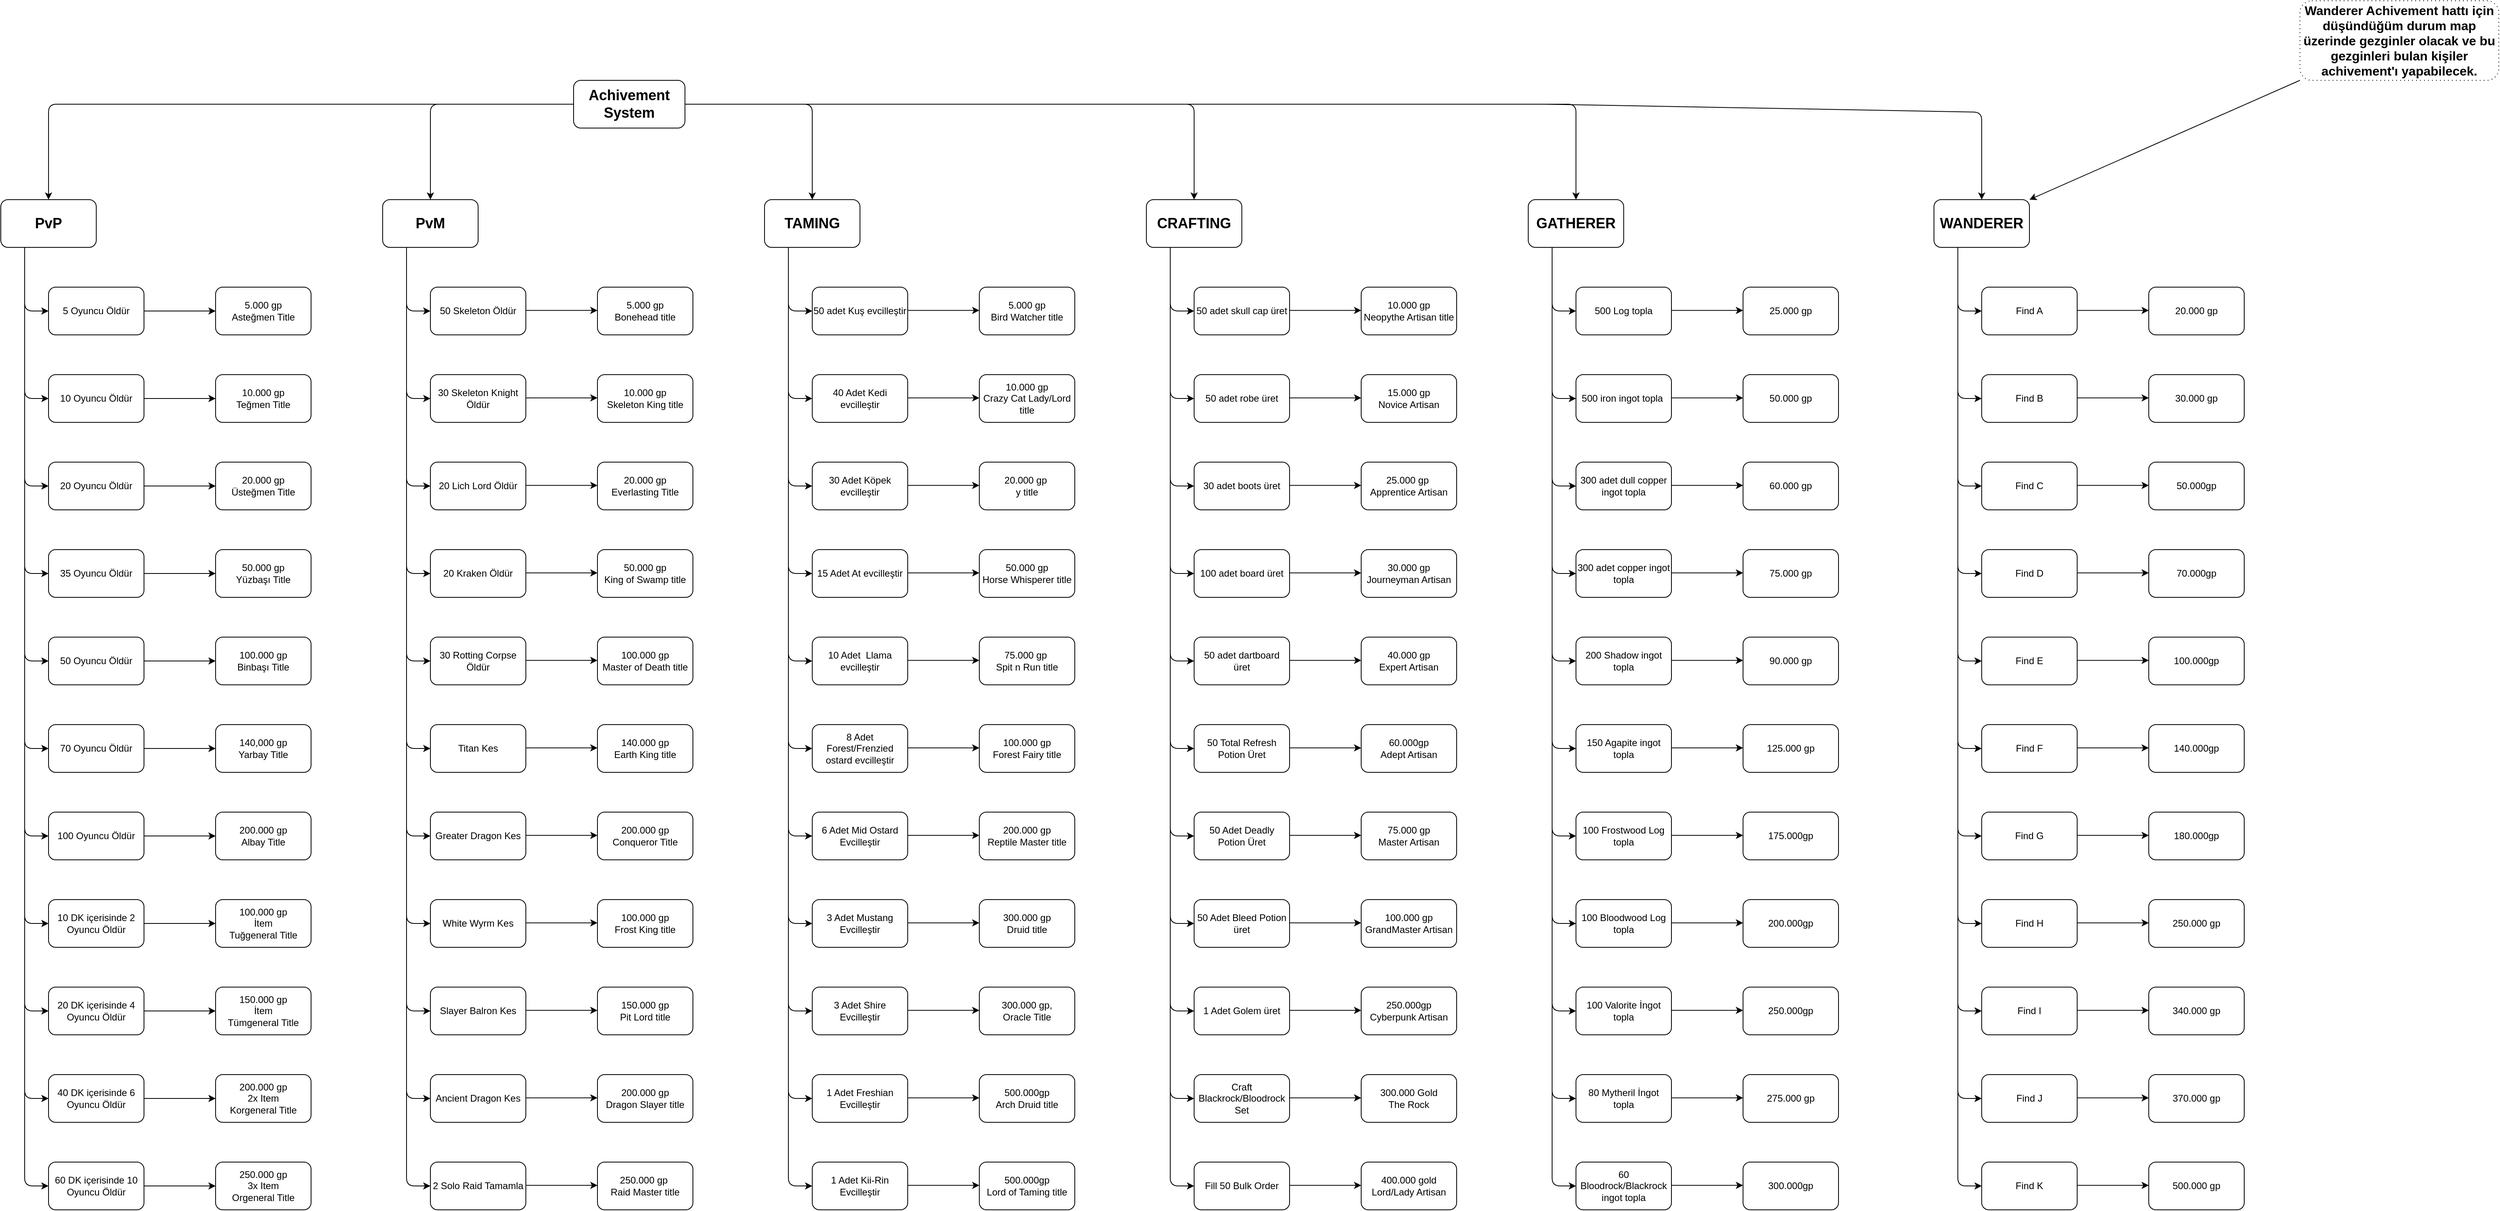 <mxfile version="14.2.7" type="github">
  <diagram id="s364JGcUKSa12-7OBkJO" name="Achivement Tree">
    <mxGraphModel dx="-8327" dy="934" grid="1" gridSize="10" guides="1" tooltips="1" connect="1" arrows="1" fold="1" page="1" pageScale="1" pageWidth="5000" pageHeight="5000" math="0" shadow="0">
      <root>
        <mxCell id="0" />
        <mxCell id="1" parent="0" />
        <mxCell id="OzWvhK6dAo9HymXKtD1C-1" value="Achivement System" style="rounded=1;whiteSpace=wrap;html=1;fontStyle=1;fontSize=18;" parent="1" vertex="1">
          <mxGeometry x="12440" y="130" width="140" height="60" as="geometry" />
        </mxCell>
        <mxCell id="OzWvhK6dAo9HymXKtD1C-2" value="PvM" style="rounded=1;whiteSpace=wrap;html=1;fontStyle=1;fontSize=18;" parent="1" vertex="1">
          <mxGeometry x="12200" y="280" width="120" height="60" as="geometry" />
        </mxCell>
        <mxCell id="OzWvhK6dAo9HymXKtD1C-3" value="PvP" style="rounded=1;whiteSpace=wrap;html=1;fontStyle=1;fontSize=18;" parent="1" vertex="1">
          <mxGeometry x="11720" y="280" width="120" height="60" as="geometry" />
        </mxCell>
        <mxCell id="OzWvhK6dAo9HymXKtD1C-4" value="TAMING" style="rounded=1;whiteSpace=wrap;html=1;fontStyle=1;fontSize=18;" parent="1" vertex="1">
          <mxGeometry x="12680" y="280" width="120" height="60" as="geometry" />
        </mxCell>
        <mxCell id="OzWvhK6dAo9HymXKtD1C-5" value="CRAFTING" style="rounded=1;whiteSpace=wrap;html=1;fontStyle=1;fontSize=18;" parent="1" vertex="1">
          <mxGeometry x="13160" y="280" width="120" height="60" as="geometry" />
        </mxCell>
        <mxCell id="OzWvhK6dAo9HymXKtD1C-6" value="" style="endArrow=classic;html=1;exitX=0;exitY=0.5;exitDx=0;exitDy=0;entryX=0.5;entryY=0;entryDx=0;entryDy=0;" parent="1" source="OzWvhK6dAo9HymXKtD1C-1" target="OzWvhK6dAo9HymXKtD1C-3" edge="1">
          <mxGeometry width="50" height="50" relative="1" as="geometry">
            <mxPoint x="12320" y="200" as="sourcePoint" />
            <mxPoint x="12370" y="150" as="targetPoint" />
            <Array as="points">
              <mxPoint x="11780" y="160" />
            </Array>
          </mxGeometry>
        </mxCell>
        <mxCell id="OzWvhK6dAo9HymXKtD1C-7" value="" style="endArrow=classic;html=1;exitX=0;exitY=0.5;exitDx=0;exitDy=0;entryX=0.5;entryY=0;entryDx=0;entryDy=0;" parent="1" source="OzWvhK6dAo9HymXKtD1C-1" target="OzWvhK6dAo9HymXKtD1C-2" edge="1">
          <mxGeometry width="50" height="50" relative="1" as="geometry">
            <mxPoint x="12470" y="370" as="sourcePoint" />
            <mxPoint x="12520" y="320" as="targetPoint" />
            <Array as="points">
              <mxPoint x="12260" y="160" />
            </Array>
          </mxGeometry>
        </mxCell>
        <mxCell id="OzWvhK6dAo9HymXKtD1C-8" value="" style="endArrow=classic;html=1;exitX=1;exitY=0.5;exitDx=0;exitDy=0;entryX=0.5;entryY=0;entryDx=0;entryDy=0;" parent="1" source="OzWvhK6dAo9HymXKtD1C-1" target="OzWvhK6dAo9HymXKtD1C-5" edge="1">
          <mxGeometry width="50" height="50" relative="1" as="geometry">
            <mxPoint x="12930" y="340" as="sourcePoint" />
            <mxPoint x="12980" y="290" as="targetPoint" />
            <Array as="points">
              <mxPoint x="13220" y="160" />
            </Array>
          </mxGeometry>
        </mxCell>
        <mxCell id="OzWvhK6dAo9HymXKtD1C-9" value="" style="endArrow=classic;html=1;exitX=1;exitY=0.5;exitDx=0;exitDy=0;entryX=0.5;entryY=0;entryDx=0;entryDy=0;" parent="1" source="OzWvhK6dAo9HymXKtD1C-1" target="OzWvhK6dAo9HymXKtD1C-4" edge="1">
          <mxGeometry width="50" height="50" relative="1" as="geometry">
            <mxPoint x="12850" y="460" as="sourcePoint" />
            <mxPoint x="12900" y="410" as="targetPoint" />
            <Array as="points">
              <mxPoint x="12740" y="160" />
            </Array>
          </mxGeometry>
        </mxCell>
        <mxCell id="OzWvhK6dAo9HymXKtD1C-10" value="5 Oyuncu Öldür" style="rounded=1;whiteSpace=wrap;html=1;" parent="1" vertex="1">
          <mxGeometry x="11780" y="390" width="120" height="60" as="geometry" />
        </mxCell>
        <mxCell id="MRAyvvZyPW6zGo8ZCI47-1" value="" style="endArrow=classic;html=1;exitX=0.25;exitY=1;exitDx=0;exitDy=0;entryX=0;entryY=0.5;entryDx=0;entryDy=0;" parent="1" source="OzWvhK6dAo9HymXKtD1C-3" target="OzWvhK6dAo9HymXKtD1C-10" edge="1">
          <mxGeometry width="50" height="50" relative="1" as="geometry">
            <mxPoint x="11690" y="540" as="sourcePoint" />
            <mxPoint x="11740" y="490" as="targetPoint" />
            <Array as="points">
              <mxPoint x="11750" y="420" />
            </Array>
          </mxGeometry>
        </mxCell>
        <mxCell id="MRAyvvZyPW6zGo8ZCI47-2" value="10 Oyuncu Öldür" style="rounded=1;whiteSpace=wrap;html=1;" parent="1" vertex="1">
          <mxGeometry x="11780" y="500" width="120" height="60" as="geometry" />
        </mxCell>
        <mxCell id="MRAyvvZyPW6zGo8ZCI47-3" value="" style="endArrow=classic;html=1;exitX=0.25;exitY=1;exitDx=0;exitDy=0;entryX=0;entryY=0.5;entryDx=0;entryDy=0;" parent="1" source="OzWvhK6dAo9HymXKtD1C-3" target="MRAyvvZyPW6zGo8ZCI47-2" edge="1">
          <mxGeometry width="50" height="50" relative="1" as="geometry">
            <mxPoint x="11780" y="670" as="sourcePoint" />
            <mxPoint x="11830" y="620" as="targetPoint" />
            <Array as="points">
              <mxPoint x="11750" y="530" />
            </Array>
          </mxGeometry>
        </mxCell>
        <mxCell id="MRAyvvZyPW6zGo8ZCI47-4" value="20 Oyuncu Öldür" style="rounded=1;whiteSpace=wrap;html=1;" parent="1" vertex="1">
          <mxGeometry x="11780" y="610" width="120" height="60" as="geometry" />
        </mxCell>
        <mxCell id="MRAyvvZyPW6zGo8ZCI47-5" value="35 Oyuncu Öldür" style="rounded=1;whiteSpace=wrap;html=1;" parent="1" vertex="1">
          <mxGeometry x="11780" y="720" width="120" height="60" as="geometry" />
        </mxCell>
        <mxCell id="MRAyvvZyPW6zGo8ZCI47-6" value="50 Oyuncu Öldür" style="rounded=1;whiteSpace=wrap;html=1;" parent="1" vertex="1">
          <mxGeometry x="11780" y="830" width="120" height="60" as="geometry" />
        </mxCell>
        <mxCell id="MRAyvvZyPW6zGo8ZCI47-7" value="70 Oyuncu Öldür" style="rounded=1;whiteSpace=wrap;html=1;" parent="1" vertex="1">
          <mxGeometry x="11780" y="940" width="120" height="60" as="geometry" />
        </mxCell>
        <mxCell id="MRAyvvZyPW6zGo8ZCI47-8" value="100 Oyuncu Öldür" style="rounded=1;whiteSpace=wrap;html=1;" parent="1" vertex="1">
          <mxGeometry x="11780" y="1050" width="120" height="60" as="geometry" />
        </mxCell>
        <mxCell id="MRAyvvZyPW6zGo8ZCI47-9" value="10 DK içerisinde 2 Oyuncu Öldür" style="rounded=1;whiteSpace=wrap;html=1;" parent="1" vertex="1">
          <mxGeometry x="11780" y="1160" width="120" height="60" as="geometry" />
        </mxCell>
        <mxCell id="MRAyvvZyPW6zGo8ZCI47-10" value="20 DK içerisinde 4 Oyuncu Öldür" style="rounded=1;whiteSpace=wrap;html=1;" parent="1" vertex="1">
          <mxGeometry x="11780" y="1270" width="120" height="60" as="geometry" />
        </mxCell>
        <mxCell id="MRAyvvZyPW6zGo8ZCI47-11" value="40 DK içerisinde 6 Oyuncu Öldür" style="rounded=1;whiteSpace=wrap;html=1;" parent="1" vertex="1">
          <mxGeometry x="11780" y="1380" width="120" height="60" as="geometry" />
        </mxCell>
        <mxCell id="MRAyvvZyPW6zGo8ZCI47-12" value="60 DK içerisinde 10 Oyuncu Öldür" style="rounded=1;whiteSpace=wrap;html=1;" parent="1" vertex="1">
          <mxGeometry x="11780" y="1490" width="120" height="60" as="geometry" />
        </mxCell>
        <mxCell id="MRAyvvZyPW6zGo8ZCI47-13" value="" style="endArrow=classic;html=1;exitX=0.25;exitY=1;exitDx=0;exitDy=0;entryX=0;entryY=0.5;entryDx=0;entryDy=0;" parent="1" source="OzWvhK6dAo9HymXKtD1C-3" target="MRAyvvZyPW6zGo8ZCI47-4" edge="1">
          <mxGeometry width="50" height="50" relative="1" as="geometry">
            <mxPoint x="12010" y="570" as="sourcePoint" />
            <mxPoint x="12060" y="520" as="targetPoint" />
            <Array as="points">
              <mxPoint x="11750" y="640" />
            </Array>
          </mxGeometry>
        </mxCell>
        <mxCell id="MRAyvvZyPW6zGo8ZCI47-14" value="" style="endArrow=classic;html=1;entryX=0;entryY=0.5;entryDx=0;entryDy=0;" parent="1" target="MRAyvvZyPW6zGo8ZCI47-5" edge="1">
          <mxGeometry width="50" height="50" relative="1" as="geometry">
            <mxPoint x="11750" y="580" as="sourcePoint" />
            <mxPoint x="12010" y="650" as="targetPoint" />
            <Array as="points">
              <mxPoint x="11750" y="750" />
            </Array>
          </mxGeometry>
        </mxCell>
        <mxCell id="MRAyvvZyPW6zGo8ZCI47-15" value="" style="endArrow=classic;html=1;entryX=0;entryY=0.5;entryDx=0;entryDy=0;" parent="1" target="MRAyvvZyPW6zGo8ZCI47-6" edge="1">
          <mxGeometry width="50" height="50" relative="1" as="geometry">
            <mxPoint x="11750" y="720" as="sourcePoint" />
            <mxPoint x="11980" y="860" as="targetPoint" />
            <Array as="points">
              <mxPoint x="11750" y="860" />
            </Array>
          </mxGeometry>
        </mxCell>
        <mxCell id="MRAyvvZyPW6zGo8ZCI47-16" value="" style="endArrow=classic;html=1;entryX=0;entryY=0.5;entryDx=0;entryDy=0;" parent="1" target="MRAyvvZyPW6zGo8ZCI47-7" edge="1">
          <mxGeometry width="50" height="50" relative="1" as="geometry">
            <mxPoint x="11750" y="820" as="sourcePoint" />
            <mxPoint x="12060" y="980" as="targetPoint" />
            <Array as="points">
              <mxPoint x="11750" y="970" />
            </Array>
          </mxGeometry>
        </mxCell>
        <mxCell id="MRAyvvZyPW6zGo8ZCI47-17" value="" style="endArrow=classic;html=1;entryX=0;entryY=0.5;entryDx=0;entryDy=0;" parent="1" target="MRAyvvZyPW6zGo8ZCI47-8" edge="1">
          <mxGeometry width="50" height="50" relative="1" as="geometry">
            <mxPoint x="11750" y="940" as="sourcePoint" />
            <mxPoint x="12010" y="1100" as="targetPoint" />
            <Array as="points">
              <mxPoint x="11750" y="1080" />
            </Array>
          </mxGeometry>
        </mxCell>
        <mxCell id="MRAyvvZyPW6zGo8ZCI47-18" value="" style="endArrow=classic;html=1;entryX=0;entryY=0.5;entryDx=0;entryDy=0;" parent="1" target="MRAyvvZyPW6zGo8ZCI47-9" edge="1">
          <mxGeometry width="50" height="50" relative="1" as="geometry">
            <mxPoint x="11750" y="1050" as="sourcePoint" />
            <mxPoint x="12090" y="1260" as="targetPoint" />
            <Array as="points">
              <mxPoint x="11750" y="1190" />
            </Array>
          </mxGeometry>
        </mxCell>
        <mxCell id="MRAyvvZyPW6zGo8ZCI47-19" value="" style="endArrow=classic;html=1;entryX=0;entryY=0.5;entryDx=0;entryDy=0;" parent="1" target="MRAyvvZyPW6zGo8ZCI47-10" edge="1">
          <mxGeometry width="50" height="50" relative="1" as="geometry">
            <mxPoint x="11750" y="1160" as="sourcePoint" />
            <mxPoint x="12090" y="1270" as="targetPoint" />
            <Array as="points">
              <mxPoint x="11750" y="1300" />
            </Array>
          </mxGeometry>
        </mxCell>
        <mxCell id="MRAyvvZyPW6zGo8ZCI47-20" value="" style="endArrow=classic;html=1;entryX=0;entryY=0.5;entryDx=0;entryDy=0;" parent="1" target="MRAyvvZyPW6zGo8ZCI47-11" edge="1">
          <mxGeometry width="50" height="50" relative="1" as="geometry">
            <mxPoint x="11750" y="1260" as="sourcePoint" />
            <mxPoint x="12010" y="1400" as="targetPoint" />
            <Array as="points">
              <mxPoint x="11750" y="1410" />
            </Array>
          </mxGeometry>
        </mxCell>
        <mxCell id="MRAyvvZyPW6zGo8ZCI47-21" value="" style="endArrow=classic;html=1;entryX=0;entryY=0.5;entryDx=0;entryDy=0;" parent="1" target="MRAyvvZyPW6zGo8ZCI47-12" edge="1">
          <mxGeometry width="50" height="50" relative="1" as="geometry">
            <mxPoint x="11750" y="1380" as="sourcePoint" />
            <mxPoint x="12030" y="1490" as="targetPoint" />
            <Array as="points">
              <mxPoint x="11750" y="1520" />
            </Array>
          </mxGeometry>
        </mxCell>
        <mxCell id="MRAyvvZyPW6zGo8ZCI47-22" value="GATHERER" style="rounded=1;whiteSpace=wrap;html=1;fontStyle=1;fontSize=18;" parent="1" vertex="1">
          <mxGeometry x="13640" y="280" width="120" height="60" as="geometry" />
        </mxCell>
        <mxCell id="MRAyvvZyPW6zGo8ZCI47-23" value="" style="endArrow=classic;html=1;exitX=1;exitY=0.5;exitDx=0;exitDy=0;entryX=0.5;entryY=0;entryDx=0;entryDy=0;" parent="1" source="OzWvhK6dAo9HymXKtD1C-1" target="MRAyvvZyPW6zGo8ZCI47-22" edge="1">
          <mxGeometry width="50" height="50" relative="1" as="geometry">
            <mxPoint x="12970" y="480" as="sourcePoint" />
            <mxPoint x="13020" y="430" as="targetPoint" />
            <Array as="points">
              <mxPoint x="13700" y="160" />
            </Array>
          </mxGeometry>
        </mxCell>
        <mxCell id="MRAyvvZyPW6zGo8ZCI47-24" value="50 Skeleton Öldür" style="rounded=1;whiteSpace=wrap;html=1;" parent="1" vertex="1">
          <mxGeometry x="12260" y="390" width="120" height="60" as="geometry" />
        </mxCell>
        <mxCell id="MRAyvvZyPW6zGo8ZCI47-25" value="30 Skeleton Knight Öldür" style="rounded=1;whiteSpace=wrap;html=1;" parent="1" vertex="1">
          <mxGeometry x="12260" y="500" width="120" height="60" as="geometry" />
        </mxCell>
        <mxCell id="MRAyvvZyPW6zGo8ZCI47-26" value="20 Lich Lord Öldür" style="rounded=1;whiteSpace=wrap;html=1;" parent="1" vertex="1">
          <mxGeometry x="12260" y="610" width="120" height="60" as="geometry" />
        </mxCell>
        <mxCell id="MRAyvvZyPW6zGo8ZCI47-27" value="20 Kraken Öldür" style="rounded=1;whiteSpace=wrap;html=1;" parent="1" vertex="1">
          <mxGeometry x="12260" y="720" width="120" height="60" as="geometry" />
        </mxCell>
        <mxCell id="MRAyvvZyPW6zGo8ZCI47-28" value="&lt;span&gt;30 Rotting Corpse Öldür&lt;/span&gt;" style="rounded=1;whiteSpace=wrap;html=1;" parent="1" vertex="1">
          <mxGeometry x="12260" y="830" width="120" height="60" as="geometry" />
        </mxCell>
        <mxCell id="MRAyvvZyPW6zGo8ZCI47-29" value="Titan Kes" style="rounded=1;whiteSpace=wrap;html=1;" parent="1" vertex="1">
          <mxGeometry x="12260" y="940" width="120" height="60" as="geometry" />
        </mxCell>
        <mxCell id="MRAyvvZyPW6zGo8ZCI47-30" value="Greater Dragon Kes" style="rounded=1;whiteSpace=wrap;html=1;" parent="1" vertex="1">
          <mxGeometry x="12260" y="1050" width="120" height="60" as="geometry" />
        </mxCell>
        <mxCell id="MRAyvvZyPW6zGo8ZCI47-31" value="White Wyrm Kes" style="rounded=1;whiteSpace=wrap;html=1;" parent="1" vertex="1">
          <mxGeometry x="12260" y="1160" width="120" height="60" as="geometry" />
        </mxCell>
        <mxCell id="MRAyvvZyPW6zGo8ZCI47-32" value="Slayer Balron Kes" style="rounded=1;whiteSpace=wrap;html=1;" parent="1" vertex="1">
          <mxGeometry x="12260" y="1270" width="120" height="60" as="geometry" />
        </mxCell>
        <mxCell id="MRAyvvZyPW6zGo8ZCI47-33" value="Ancient Dragon Kes" style="rounded=1;whiteSpace=wrap;html=1;" parent="1" vertex="1">
          <mxGeometry x="12260" y="1380" width="120" height="60" as="geometry" />
        </mxCell>
        <mxCell id="MRAyvvZyPW6zGo8ZCI47-34" value="2 Solo Raid Tamamla" style="rounded=1;whiteSpace=wrap;html=1;" parent="1" vertex="1">
          <mxGeometry x="12260" y="1490" width="120" height="60" as="geometry" />
        </mxCell>
        <mxCell id="MRAyvvZyPW6zGo8ZCI47-35" value="" style="endArrow=classic;html=1;entryX=0;entryY=0.5;entryDx=0;entryDy=0;" parent="1" edge="1">
          <mxGeometry width="50" height="50" relative="1" as="geometry">
            <mxPoint x="12230" y="580" as="sourcePoint" />
            <mxPoint x="12260" y="750" as="targetPoint" />
            <Array as="points">
              <mxPoint x="12230" y="750" />
            </Array>
          </mxGeometry>
        </mxCell>
        <mxCell id="MRAyvvZyPW6zGo8ZCI47-36" value="" style="endArrow=classic;html=1;entryX=0;entryY=0.5;entryDx=0;entryDy=0;" parent="1" edge="1">
          <mxGeometry width="50" height="50" relative="1" as="geometry">
            <mxPoint x="12230" y="720" as="sourcePoint" />
            <mxPoint x="12260" y="860" as="targetPoint" />
            <Array as="points">
              <mxPoint x="12230" y="860" />
            </Array>
          </mxGeometry>
        </mxCell>
        <mxCell id="MRAyvvZyPW6zGo8ZCI47-37" value="" style="endArrow=classic;html=1;entryX=0;entryY=0.5;entryDx=0;entryDy=0;" parent="1" edge="1">
          <mxGeometry width="50" height="50" relative="1" as="geometry">
            <mxPoint x="12230" y="820" as="sourcePoint" />
            <mxPoint x="12260" y="970" as="targetPoint" />
            <Array as="points">
              <mxPoint x="12230" y="970" />
            </Array>
          </mxGeometry>
        </mxCell>
        <mxCell id="MRAyvvZyPW6zGo8ZCI47-38" value="" style="endArrow=classic;html=1;entryX=0;entryY=0.5;entryDx=0;entryDy=0;" parent="1" edge="1">
          <mxGeometry width="50" height="50" relative="1" as="geometry">
            <mxPoint x="12230" y="940" as="sourcePoint" />
            <mxPoint x="12260" y="1080" as="targetPoint" />
            <Array as="points">
              <mxPoint x="12230" y="1080" />
            </Array>
          </mxGeometry>
        </mxCell>
        <mxCell id="MRAyvvZyPW6zGo8ZCI47-39" value="" style="endArrow=classic;html=1;entryX=0;entryY=0.5;entryDx=0;entryDy=0;" parent="1" edge="1">
          <mxGeometry width="50" height="50" relative="1" as="geometry">
            <mxPoint x="12230" y="1050" as="sourcePoint" />
            <mxPoint x="12260" y="1190" as="targetPoint" />
            <Array as="points">
              <mxPoint x="12230" y="1190" />
            </Array>
          </mxGeometry>
        </mxCell>
        <mxCell id="MRAyvvZyPW6zGo8ZCI47-40" value="" style="endArrow=classic;html=1;entryX=0;entryY=0.5;entryDx=0;entryDy=0;" parent="1" edge="1">
          <mxGeometry width="50" height="50" relative="1" as="geometry">
            <mxPoint x="12230" y="1160" as="sourcePoint" />
            <mxPoint x="12260" y="1300" as="targetPoint" />
            <Array as="points">
              <mxPoint x="12230" y="1300" />
            </Array>
          </mxGeometry>
        </mxCell>
        <mxCell id="MRAyvvZyPW6zGo8ZCI47-41" value="" style="endArrow=classic;html=1;entryX=0;entryY=0.5;entryDx=0;entryDy=0;" parent="1" edge="1">
          <mxGeometry width="50" height="50" relative="1" as="geometry">
            <mxPoint x="12230" y="1260" as="sourcePoint" />
            <mxPoint x="12260" y="1410" as="targetPoint" />
            <Array as="points">
              <mxPoint x="12230" y="1410" />
            </Array>
          </mxGeometry>
        </mxCell>
        <mxCell id="MRAyvvZyPW6zGo8ZCI47-42" value="" style="endArrow=classic;html=1;entryX=0;entryY=0.5;entryDx=0;entryDy=0;" parent="1" edge="1">
          <mxGeometry width="50" height="50" relative="1" as="geometry">
            <mxPoint x="12230" y="1380" as="sourcePoint" />
            <mxPoint x="12260" y="1520" as="targetPoint" />
            <Array as="points">
              <mxPoint x="12230" y="1520" />
            </Array>
          </mxGeometry>
        </mxCell>
        <mxCell id="MRAyvvZyPW6zGo8ZCI47-43" value="" style="endArrow=classic;html=1;exitX=0.25;exitY=1;exitDx=0;exitDy=0;entryX=0;entryY=0.5;entryDx=0;entryDy=0;" parent="1" source="OzWvhK6dAo9HymXKtD1C-2" target="MRAyvvZyPW6zGo8ZCI47-24" edge="1">
          <mxGeometry width="50" height="50" relative="1" as="geometry">
            <mxPoint x="12090" y="510" as="sourcePoint" />
            <mxPoint x="12140" y="460" as="targetPoint" />
            <Array as="points">
              <mxPoint x="12230" y="420" />
            </Array>
          </mxGeometry>
        </mxCell>
        <mxCell id="MRAyvvZyPW6zGo8ZCI47-44" value="" style="endArrow=classic;html=1;exitX=0.25;exitY=1;exitDx=0;exitDy=0;entryX=0;entryY=0.5;entryDx=0;entryDy=0;" parent="1" source="OzWvhK6dAo9HymXKtD1C-2" target="MRAyvvZyPW6zGo8ZCI47-25" edge="1">
          <mxGeometry width="50" height="50" relative="1" as="geometry">
            <mxPoint x="12160" y="500" as="sourcePoint" />
            <mxPoint x="12210" y="450" as="targetPoint" />
            <Array as="points">
              <mxPoint x="12230" y="530" />
            </Array>
          </mxGeometry>
        </mxCell>
        <mxCell id="MRAyvvZyPW6zGo8ZCI47-45" value="" style="endArrow=classic;html=1;exitX=0.25;exitY=1;exitDx=0;exitDy=0;entryX=0;entryY=0.5;entryDx=0;entryDy=0;" parent="1" source="OzWvhK6dAo9HymXKtD1C-2" target="MRAyvvZyPW6zGo8ZCI47-26" edge="1">
          <mxGeometry width="50" height="50" relative="1" as="geometry">
            <mxPoint x="12120" y="600" as="sourcePoint" />
            <mxPoint x="12170" y="550" as="targetPoint" />
            <Array as="points">
              <mxPoint x="12230" y="640" />
            </Array>
          </mxGeometry>
        </mxCell>
        <mxCell id="MRAyvvZyPW6zGo8ZCI47-46" value="5.000 gp&lt;br&gt;Asteğmen Title" style="rounded=1;whiteSpace=wrap;html=1;" parent="1" vertex="1">
          <mxGeometry x="11990" y="390" width="120" height="60" as="geometry" />
        </mxCell>
        <mxCell id="MRAyvvZyPW6zGo8ZCI47-47" value="10.000 gp&lt;br&gt;Teğmen Title" style="rounded=1;whiteSpace=wrap;html=1;" parent="1" vertex="1">
          <mxGeometry x="11990" y="500" width="120" height="60" as="geometry" />
        </mxCell>
        <mxCell id="MRAyvvZyPW6zGo8ZCI47-48" value="20.000 gp&lt;br&gt;Üsteğmen Title" style="rounded=1;whiteSpace=wrap;html=1;" parent="1" vertex="1">
          <mxGeometry x="11990" y="610" width="120" height="60" as="geometry" />
        </mxCell>
        <mxCell id="MRAyvvZyPW6zGo8ZCI47-49" value="50.000 gp&lt;br&gt;Yüzbaşı Title" style="rounded=1;whiteSpace=wrap;html=1;" parent="1" vertex="1">
          <mxGeometry x="11990" y="720" width="120" height="60" as="geometry" />
        </mxCell>
        <mxCell id="MRAyvvZyPW6zGo8ZCI47-50" value="100.000 gp&lt;br&gt;Binbaşı Title" style="rounded=1;whiteSpace=wrap;html=1;" parent="1" vertex="1">
          <mxGeometry x="11990" y="830" width="120" height="60" as="geometry" />
        </mxCell>
        <mxCell id="MRAyvvZyPW6zGo8ZCI47-51" value="140,000 gp&lt;br&gt;Yarbay Title" style="rounded=1;whiteSpace=wrap;html=1;" parent="1" vertex="1">
          <mxGeometry x="11990" y="940" width="120" height="60" as="geometry" />
        </mxCell>
        <mxCell id="MRAyvvZyPW6zGo8ZCI47-52" value="200.000 gp&lt;br&gt;Albay Title" style="rounded=1;whiteSpace=wrap;html=1;" parent="1" vertex="1">
          <mxGeometry x="11990" y="1050" width="120" height="60" as="geometry" />
        </mxCell>
        <mxCell id="MRAyvvZyPW6zGo8ZCI47-53" value="100.000 gp&lt;br&gt;İtem&lt;br&gt;Tuğgeneral Title" style="rounded=1;whiteSpace=wrap;html=1;" parent="1" vertex="1">
          <mxGeometry x="11990" y="1160" width="120" height="60" as="geometry" />
        </mxCell>
        <mxCell id="MRAyvvZyPW6zGo8ZCI47-54" value="150.000 gp&lt;br&gt;İtem&lt;br&gt;Tümgeneral Title" style="rounded=1;whiteSpace=wrap;html=1;" parent="1" vertex="1">
          <mxGeometry x="11990" y="1270" width="120" height="60" as="geometry" />
        </mxCell>
        <mxCell id="MRAyvvZyPW6zGo8ZCI47-55" value="200.000 gp&lt;br&gt;2x Item&lt;br&gt;Korgeneral Title" style="rounded=1;whiteSpace=wrap;html=1;" parent="1" vertex="1">
          <mxGeometry x="11990" y="1380" width="120" height="60" as="geometry" />
        </mxCell>
        <mxCell id="MRAyvvZyPW6zGo8ZCI47-56" value="250.000 gp&lt;br&gt;3x Item&lt;br&gt;Orgeneral Title" style="rounded=1;whiteSpace=wrap;html=1;" parent="1" vertex="1">
          <mxGeometry x="11990" y="1490" width="120" height="60" as="geometry" />
        </mxCell>
        <mxCell id="MRAyvvZyPW6zGo8ZCI47-57" value="" style="endArrow=classic;html=1;exitX=1;exitY=0.5;exitDx=0;exitDy=0;entryX=0;entryY=0.5;entryDx=0;entryDy=0;" parent="1" source="OzWvhK6dAo9HymXKtD1C-10" target="MRAyvvZyPW6zGo8ZCI47-46" edge="1">
          <mxGeometry width="50" height="50" relative="1" as="geometry">
            <mxPoint x="11630" y="670" as="sourcePoint" />
            <mxPoint x="11680" y="620" as="targetPoint" />
          </mxGeometry>
        </mxCell>
        <mxCell id="MRAyvvZyPW6zGo8ZCI47-58" value="" style="endArrow=classic;html=1;exitX=1;exitY=0.5;exitDx=0;exitDy=0;entryX=0;entryY=0.5;entryDx=0;entryDy=0;" parent="1" source="MRAyvvZyPW6zGo8ZCI47-2" target="MRAyvvZyPW6zGo8ZCI47-47" edge="1">
          <mxGeometry width="50" height="50" relative="1" as="geometry">
            <mxPoint x="11670" y="640" as="sourcePoint" />
            <mxPoint x="11720" y="590" as="targetPoint" />
          </mxGeometry>
        </mxCell>
        <mxCell id="MRAyvvZyPW6zGo8ZCI47-59" value="" style="endArrow=classic;html=1;exitX=1;exitY=0.5;exitDx=0;exitDy=0;entryX=0;entryY=0.5;entryDx=0;entryDy=0;" parent="1" source="MRAyvvZyPW6zGo8ZCI47-4" target="MRAyvvZyPW6zGo8ZCI47-48" edge="1">
          <mxGeometry width="50" height="50" relative="1" as="geometry">
            <mxPoint x="11640" y="650" as="sourcePoint" />
            <mxPoint x="11690" y="600" as="targetPoint" />
          </mxGeometry>
        </mxCell>
        <mxCell id="MRAyvvZyPW6zGo8ZCI47-60" value="" style="endArrow=classic;html=1;exitX=1;exitY=0.5;exitDx=0;exitDy=0;entryX=0;entryY=0.5;entryDx=0;entryDy=0;" parent="1" source="MRAyvvZyPW6zGo8ZCI47-5" target="MRAyvvZyPW6zGo8ZCI47-49" edge="1">
          <mxGeometry width="50" height="50" relative="1" as="geometry">
            <mxPoint x="11610" y="760" as="sourcePoint" />
            <mxPoint x="11660" y="710" as="targetPoint" />
          </mxGeometry>
        </mxCell>
        <mxCell id="MRAyvvZyPW6zGo8ZCI47-61" value="" style="endArrow=classic;html=1;exitX=1;exitY=0.5;exitDx=0;exitDy=0;entryX=0;entryY=0.5;entryDx=0;entryDy=0;" parent="1" source="MRAyvvZyPW6zGo8ZCI47-6" target="MRAyvvZyPW6zGo8ZCI47-50" edge="1">
          <mxGeometry width="50" height="50" relative="1" as="geometry">
            <mxPoint x="11610" y="880" as="sourcePoint" />
            <mxPoint x="11660" y="830" as="targetPoint" />
          </mxGeometry>
        </mxCell>
        <mxCell id="MRAyvvZyPW6zGo8ZCI47-62" value="" style="endArrow=classic;html=1;exitX=1;exitY=0.5;exitDx=0;exitDy=0;entryX=0;entryY=0.5;entryDx=0;entryDy=0;" parent="1" source="MRAyvvZyPW6zGo8ZCI47-7" target="MRAyvvZyPW6zGo8ZCI47-51" edge="1">
          <mxGeometry width="50" height="50" relative="1" as="geometry">
            <mxPoint x="11640" y="960" as="sourcePoint" />
            <mxPoint x="11690" y="910" as="targetPoint" />
          </mxGeometry>
        </mxCell>
        <mxCell id="MRAyvvZyPW6zGo8ZCI47-63" value="" style="endArrow=classic;html=1;exitX=1;exitY=0.5;exitDx=0;exitDy=0;entryX=0;entryY=0.5;entryDx=0;entryDy=0;" parent="1" source="MRAyvvZyPW6zGo8ZCI47-8" target="MRAyvvZyPW6zGo8ZCI47-52" edge="1">
          <mxGeometry width="50" height="50" relative="1" as="geometry">
            <mxPoint x="11680" y="1050" as="sourcePoint" />
            <mxPoint x="11730" y="1000" as="targetPoint" />
          </mxGeometry>
        </mxCell>
        <mxCell id="MRAyvvZyPW6zGo8ZCI47-64" value="" style="endArrow=classic;html=1;exitX=1;exitY=0.5;exitDx=0;exitDy=0;entryX=0;entryY=0.5;entryDx=0;entryDy=0;" parent="1" source="MRAyvvZyPW6zGo8ZCI47-9" target="MRAyvvZyPW6zGo8ZCI47-53" edge="1">
          <mxGeometry width="50" height="50" relative="1" as="geometry">
            <mxPoint x="11620" y="1250" as="sourcePoint" />
            <mxPoint x="11670" y="1200" as="targetPoint" />
          </mxGeometry>
        </mxCell>
        <mxCell id="MRAyvvZyPW6zGo8ZCI47-65" value="" style="endArrow=classic;html=1;exitX=1;exitY=0.5;exitDx=0;exitDy=0;entryX=0;entryY=0.5;entryDx=0;entryDy=0;" parent="1" source="MRAyvvZyPW6zGo8ZCI47-10" target="MRAyvvZyPW6zGo8ZCI47-54" edge="1">
          <mxGeometry width="50" height="50" relative="1" as="geometry">
            <mxPoint x="11650" y="1340" as="sourcePoint" />
            <mxPoint x="11700" y="1290" as="targetPoint" />
          </mxGeometry>
        </mxCell>
        <mxCell id="MRAyvvZyPW6zGo8ZCI47-66" value="" style="endArrow=classic;html=1;exitX=1;exitY=0.5;exitDx=0;exitDy=0;entryX=0;entryY=0.5;entryDx=0;entryDy=0;" parent="1" source="MRAyvvZyPW6zGo8ZCI47-11" target="MRAyvvZyPW6zGo8ZCI47-55" edge="1">
          <mxGeometry width="50" height="50" relative="1" as="geometry">
            <mxPoint x="11610" y="1390" as="sourcePoint" />
            <mxPoint x="11660" y="1340" as="targetPoint" />
          </mxGeometry>
        </mxCell>
        <mxCell id="MRAyvvZyPW6zGo8ZCI47-67" value="" style="endArrow=classic;html=1;exitX=1;exitY=0.5;exitDx=0;exitDy=0;entryX=0;entryY=0.5;entryDx=0;entryDy=0;" parent="1" source="MRAyvvZyPW6zGo8ZCI47-12" target="MRAyvvZyPW6zGo8ZCI47-56" edge="1">
          <mxGeometry width="50" height="50" relative="1" as="geometry">
            <mxPoint x="11620" y="1500" as="sourcePoint" />
            <mxPoint x="11670" y="1450" as="targetPoint" />
          </mxGeometry>
        </mxCell>
        <mxCell id="MRAyvvZyPW6zGo8ZCI47-68" value="5.000 gp&lt;br&gt;Bonehead title" style="rounded=1;whiteSpace=wrap;html=1;" parent="1" vertex="1">
          <mxGeometry x="12470" y="390" width="120" height="60" as="geometry" />
        </mxCell>
        <mxCell id="MRAyvvZyPW6zGo8ZCI47-69" value="10.000 gp&lt;br&gt;Skeleton King title" style="rounded=1;whiteSpace=wrap;html=1;" parent="1" vertex="1">
          <mxGeometry x="12470" y="500" width="120" height="60" as="geometry" />
        </mxCell>
        <mxCell id="MRAyvvZyPW6zGo8ZCI47-70" value="20.000 gp&lt;br&gt;Everlasting Title" style="rounded=1;whiteSpace=wrap;html=1;" parent="1" vertex="1">
          <mxGeometry x="12470" y="610" width="120" height="60" as="geometry" />
        </mxCell>
        <mxCell id="MRAyvvZyPW6zGo8ZCI47-71" value="50.000 gp&lt;br&gt;King of Swamp title" style="rounded=1;whiteSpace=wrap;html=1;" parent="1" vertex="1">
          <mxGeometry x="12470" y="720" width="120" height="60" as="geometry" />
        </mxCell>
        <mxCell id="MRAyvvZyPW6zGo8ZCI47-72" value="100.000 gp&lt;br&gt;Master of Death title" style="rounded=1;whiteSpace=wrap;html=1;" parent="1" vertex="1">
          <mxGeometry x="12470" y="830" width="120" height="60" as="geometry" />
        </mxCell>
        <mxCell id="MRAyvvZyPW6zGo8ZCI47-73" value="140.000 gp&lt;br&gt;Earth King title" style="rounded=1;whiteSpace=wrap;html=1;" parent="1" vertex="1">
          <mxGeometry x="12470" y="940" width="120" height="60" as="geometry" />
        </mxCell>
        <mxCell id="MRAyvvZyPW6zGo8ZCI47-74" value="200.000 gp&lt;br&gt;Conqueror Title" style="rounded=1;whiteSpace=wrap;html=1;" parent="1" vertex="1">
          <mxGeometry x="12470" y="1050" width="120" height="60" as="geometry" />
        </mxCell>
        <mxCell id="MRAyvvZyPW6zGo8ZCI47-75" value="100.000 gp&lt;br&gt;Frost King title" style="rounded=1;whiteSpace=wrap;html=1;" parent="1" vertex="1">
          <mxGeometry x="12470" y="1160" width="120" height="60" as="geometry" />
        </mxCell>
        <mxCell id="MRAyvvZyPW6zGo8ZCI47-76" value="150.000 gp&lt;br&gt;Pit Lord title" style="rounded=1;whiteSpace=wrap;html=1;" parent="1" vertex="1">
          <mxGeometry x="12470" y="1270" width="120" height="60" as="geometry" />
        </mxCell>
        <mxCell id="MRAyvvZyPW6zGo8ZCI47-77" value="200.000 gp&lt;br&gt;Dragon Slayer title" style="rounded=1;whiteSpace=wrap;html=1;" parent="1" vertex="1">
          <mxGeometry x="12470" y="1380" width="120" height="60" as="geometry" />
        </mxCell>
        <mxCell id="MRAyvvZyPW6zGo8ZCI47-78" value="250.000 gp&amp;nbsp;&lt;br&gt;Raid Master title" style="rounded=1;whiteSpace=wrap;html=1;" parent="1" vertex="1">
          <mxGeometry x="12470" y="1490" width="120" height="60" as="geometry" />
        </mxCell>
        <mxCell id="MRAyvvZyPW6zGo8ZCI47-79" value="" style="endArrow=classic;html=1;exitX=1;exitY=0.5;exitDx=0;exitDy=0;entryX=0;entryY=0.5;entryDx=0;entryDy=0;" parent="1" edge="1">
          <mxGeometry width="50" height="50" relative="1" as="geometry">
            <mxPoint x="12380" y="419.29" as="sourcePoint" />
            <mxPoint x="12470" y="419.29" as="targetPoint" />
          </mxGeometry>
        </mxCell>
        <mxCell id="MRAyvvZyPW6zGo8ZCI47-80" value="" style="endArrow=classic;html=1;exitX=1;exitY=0.5;exitDx=0;exitDy=0;entryX=0;entryY=0.5;entryDx=0;entryDy=0;" parent="1" edge="1">
          <mxGeometry width="50" height="50" relative="1" as="geometry">
            <mxPoint x="12380" y="529.29" as="sourcePoint" />
            <mxPoint x="12470" y="529.29" as="targetPoint" />
          </mxGeometry>
        </mxCell>
        <mxCell id="MRAyvvZyPW6zGo8ZCI47-81" value="" style="endArrow=classic;html=1;exitX=1;exitY=0.5;exitDx=0;exitDy=0;entryX=0;entryY=0.5;entryDx=0;entryDy=0;" parent="1" edge="1">
          <mxGeometry width="50" height="50" relative="1" as="geometry">
            <mxPoint x="12380" y="639.29" as="sourcePoint" />
            <mxPoint x="12470" y="639.29" as="targetPoint" />
          </mxGeometry>
        </mxCell>
        <mxCell id="MRAyvvZyPW6zGo8ZCI47-82" value="" style="endArrow=classic;html=1;exitX=1;exitY=0.5;exitDx=0;exitDy=0;entryX=0;entryY=0.5;entryDx=0;entryDy=0;" parent="1" edge="1">
          <mxGeometry width="50" height="50" relative="1" as="geometry">
            <mxPoint x="12380" y="749.29" as="sourcePoint" />
            <mxPoint x="12470" y="749.29" as="targetPoint" />
          </mxGeometry>
        </mxCell>
        <mxCell id="MRAyvvZyPW6zGo8ZCI47-83" value="" style="endArrow=classic;html=1;exitX=1;exitY=0.5;exitDx=0;exitDy=0;entryX=0;entryY=0.5;entryDx=0;entryDy=0;" parent="1" edge="1">
          <mxGeometry width="50" height="50" relative="1" as="geometry">
            <mxPoint x="12380" y="859.29" as="sourcePoint" />
            <mxPoint x="12470" y="859.29" as="targetPoint" />
          </mxGeometry>
        </mxCell>
        <mxCell id="MRAyvvZyPW6zGo8ZCI47-84" value="" style="endArrow=classic;html=1;exitX=1;exitY=0.5;exitDx=0;exitDy=0;entryX=0;entryY=0.5;entryDx=0;entryDy=0;" parent="1" edge="1">
          <mxGeometry width="50" height="50" relative="1" as="geometry">
            <mxPoint x="12380" y="969.29" as="sourcePoint" />
            <mxPoint x="12470" y="969.29" as="targetPoint" />
          </mxGeometry>
        </mxCell>
        <mxCell id="MRAyvvZyPW6zGo8ZCI47-85" value="" style="endArrow=classic;html=1;exitX=1;exitY=0.5;exitDx=0;exitDy=0;entryX=0;entryY=0.5;entryDx=0;entryDy=0;" parent="1" edge="1">
          <mxGeometry width="50" height="50" relative="1" as="geometry">
            <mxPoint x="12380" y="1079.29" as="sourcePoint" />
            <mxPoint x="12470" y="1079.29" as="targetPoint" />
          </mxGeometry>
        </mxCell>
        <mxCell id="MRAyvvZyPW6zGo8ZCI47-86" value="" style="endArrow=classic;html=1;exitX=1;exitY=0.5;exitDx=0;exitDy=0;entryX=0;entryY=0.5;entryDx=0;entryDy=0;" parent="1" edge="1">
          <mxGeometry width="50" height="50" relative="1" as="geometry">
            <mxPoint x="12380" y="1189.29" as="sourcePoint" />
            <mxPoint x="12470" y="1189.29" as="targetPoint" />
          </mxGeometry>
        </mxCell>
        <mxCell id="MRAyvvZyPW6zGo8ZCI47-87" value="" style="endArrow=classic;html=1;exitX=1;exitY=0.5;exitDx=0;exitDy=0;entryX=0;entryY=0.5;entryDx=0;entryDy=0;" parent="1" edge="1">
          <mxGeometry width="50" height="50" relative="1" as="geometry">
            <mxPoint x="12380" y="1299.29" as="sourcePoint" />
            <mxPoint x="12470" y="1299.29" as="targetPoint" />
          </mxGeometry>
        </mxCell>
        <mxCell id="MRAyvvZyPW6zGo8ZCI47-88" value="" style="endArrow=classic;html=1;exitX=1;exitY=0.5;exitDx=0;exitDy=0;entryX=0;entryY=0.5;entryDx=0;entryDy=0;" parent="1" edge="1">
          <mxGeometry width="50" height="50" relative="1" as="geometry">
            <mxPoint x="12380" y="1409.29" as="sourcePoint" />
            <mxPoint x="12470" y="1409.29" as="targetPoint" />
          </mxGeometry>
        </mxCell>
        <mxCell id="MRAyvvZyPW6zGo8ZCI47-89" value="" style="endArrow=classic;html=1;exitX=1;exitY=0.5;exitDx=0;exitDy=0;entryX=0;entryY=0.5;entryDx=0;entryDy=0;" parent="1" edge="1">
          <mxGeometry width="50" height="50" relative="1" as="geometry">
            <mxPoint x="12380" y="1519.29" as="sourcePoint" />
            <mxPoint x="12470" y="1519.29" as="targetPoint" />
          </mxGeometry>
        </mxCell>
        <mxCell id="MRAyvvZyPW6zGo8ZCI47-134" value="50 adet Kuş evcilleştir" style="rounded=1;whiteSpace=wrap;html=1;" parent="1" vertex="1">
          <mxGeometry x="12740" y="390" width="120" height="60" as="geometry" />
        </mxCell>
        <mxCell id="MRAyvvZyPW6zGo8ZCI47-135" value="40 Adet Kedi evcilleştir" style="rounded=1;whiteSpace=wrap;html=1;" parent="1" vertex="1">
          <mxGeometry x="12740" y="500" width="120" height="60" as="geometry" />
        </mxCell>
        <mxCell id="MRAyvvZyPW6zGo8ZCI47-136" value="30 Adet Köpek evcilleştir" style="rounded=1;whiteSpace=wrap;html=1;" parent="1" vertex="1">
          <mxGeometry x="12740" y="610" width="120" height="60" as="geometry" />
        </mxCell>
        <mxCell id="MRAyvvZyPW6zGo8ZCI47-137" value="15 Adet At evcilleştir" style="rounded=1;whiteSpace=wrap;html=1;" parent="1" vertex="1">
          <mxGeometry x="12740" y="720" width="120" height="60" as="geometry" />
        </mxCell>
        <mxCell id="MRAyvvZyPW6zGo8ZCI47-138" value="&lt;span&gt;10 Adet&amp;nbsp; Llama evcilleştir&lt;/span&gt;" style="rounded=1;whiteSpace=wrap;html=1;" parent="1" vertex="1">
          <mxGeometry x="12740" y="830" width="120" height="60" as="geometry" />
        </mxCell>
        <mxCell id="MRAyvvZyPW6zGo8ZCI47-139" value="8 Adet Forest/Frenzied ostard evcilleştir" style="rounded=1;whiteSpace=wrap;html=1;" parent="1" vertex="1">
          <mxGeometry x="12740" y="940" width="120" height="60" as="geometry" />
        </mxCell>
        <mxCell id="MRAyvvZyPW6zGo8ZCI47-140" value="6 Adet Mid Ostard Evcilleştir" style="rounded=1;whiteSpace=wrap;html=1;" parent="1" vertex="1">
          <mxGeometry x="12740" y="1050" width="120" height="60" as="geometry" />
        </mxCell>
        <mxCell id="MRAyvvZyPW6zGo8ZCI47-141" value="3 Adet Mustang Evcilleştir" style="rounded=1;whiteSpace=wrap;html=1;" parent="1" vertex="1">
          <mxGeometry x="12740" y="1160" width="120" height="60" as="geometry" />
        </mxCell>
        <mxCell id="MRAyvvZyPW6zGo8ZCI47-142" value="3 Adet Shire Evcilleştir" style="rounded=1;whiteSpace=wrap;html=1;" parent="1" vertex="1">
          <mxGeometry x="12740" y="1270" width="120" height="60" as="geometry" />
        </mxCell>
        <mxCell id="MRAyvvZyPW6zGo8ZCI47-143" value="1 Adet Freshian Evcilleştir" style="rounded=1;whiteSpace=wrap;html=1;" parent="1" vertex="1">
          <mxGeometry x="12740" y="1380" width="120" height="60" as="geometry" />
        </mxCell>
        <mxCell id="MRAyvvZyPW6zGo8ZCI47-144" value="&lt;span&gt;1 Adet Kii-Rin Evcilleştir&lt;/span&gt;" style="rounded=1;whiteSpace=wrap;html=1;" parent="1" vertex="1">
          <mxGeometry x="12740" y="1490" width="120" height="60" as="geometry" />
        </mxCell>
        <mxCell id="MRAyvvZyPW6zGo8ZCI47-145" value="" style="endArrow=classic;html=1;entryX=0;entryY=0.5;entryDx=0;entryDy=0;" parent="1" edge="1">
          <mxGeometry width="50" height="50" relative="1" as="geometry">
            <mxPoint x="12710" y="580" as="sourcePoint" />
            <mxPoint x="12740" y="750" as="targetPoint" />
            <Array as="points">
              <mxPoint x="12710" y="750" />
            </Array>
          </mxGeometry>
        </mxCell>
        <mxCell id="MRAyvvZyPW6zGo8ZCI47-146" value="" style="endArrow=classic;html=1;entryX=0;entryY=0.5;entryDx=0;entryDy=0;" parent="1" edge="1">
          <mxGeometry width="50" height="50" relative="1" as="geometry">
            <mxPoint x="12710" y="720" as="sourcePoint" />
            <mxPoint x="12740" y="860" as="targetPoint" />
            <Array as="points">
              <mxPoint x="12710" y="860" />
            </Array>
          </mxGeometry>
        </mxCell>
        <mxCell id="MRAyvvZyPW6zGo8ZCI47-147" value="" style="endArrow=classic;html=1;entryX=0;entryY=0.5;entryDx=0;entryDy=0;" parent="1" edge="1">
          <mxGeometry width="50" height="50" relative="1" as="geometry">
            <mxPoint x="12710" y="820" as="sourcePoint" />
            <mxPoint x="12740" y="970" as="targetPoint" />
            <Array as="points">
              <mxPoint x="12710" y="970" />
            </Array>
          </mxGeometry>
        </mxCell>
        <mxCell id="MRAyvvZyPW6zGo8ZCI47-148" value="" style="endArrow=classic;html=1;entryX=0;entryY=0.5;entryDx=0;entryDy=0;" parent="1" edge="1">
          <mxGeometry width="50" height="50" relative="1" as="geometry">
            <mxPoint x="12710" y="940" as="sourcePoint" />
            <mxPoint x="12740" y="1080" as="targetPoint" />
            <Array as="points">
              <mxPoint x="12710" y="1080" />
            </Array>
          </mxGeometry>
        </mxCell>
        <mxCell id="MRAyvvZyPW6zGo8ZCI47-149" value="" style="endArrow=classic;html=1;entryX=0;entryY=0.5;entryDx=0;entryDy=0;" parent="1" edge="1">
          <mxGeometry width="50" height="50" relative="1" as="geometry">
            <mxPoint x="12710" y="1050" as="sourcePoint" />
            <mxPoint x="12740" y="1190" as="targetPoint" />
            <Array as="points">
              <mxPoint x="12710" y="1190" />
            </Array>
          </mxGeometry>
        </mxCell>
        <mxCell id="MRAyvvZyPW6zGo8ZCI47-150" value="" style="endArrow=classic;html=1;entryX=0;entryY=0.5;entryDx=0;entryDy=0;" parent="1" edge="1">
          <mxGeometry width="50" height="50" relative="1" as="geometry">
            <mxPoint x="12710" y="1160" as="sourcePoint" />
            <mxPoint x="12740" y="1300" as="targetPoint" />
            <Array as="points">
              <mxPoint x="12710" y="1300" />
            </Array>
          </mxGeometry>
        </mxCell>
        <mxCell id="MRAyvvZyPW6zGo8ZCI47-151" value="" style="endArrow=classic;html=1;entryX=0;entryY=0.5;entryDx=0;entryDy=0;" parent="1" edge="1">
          <mxGeometry width="50" height="50" relative="1" as="geometry">
            <mxPoint x="12710" y="1260" as="sourcePoint" />
            <mxPoint x="12740" y="1410" as="targetPoint" />
            <Array as="points">
              <mxPoint x="12710" y="1410" />
            </Array>
          </mxGeometry>
        </mxCell>
        <mxCell id="MRAyvvZyPW6zGo8ZCI47-152" value="" style="endArrow=classic;html=1;entryX=0;entryY=0.5;entryDx=0;entryDy=0;" parent="1" edge="1">
          <mxGeometry width="50" height="50" relative="1" as="geometry">
            <mxPoint x="12710" y="1380" as="sourcePoint" />
            <mxPoint x="12740" y="1520" as="targetPoint" />
            <Array as="points">
              <mxPoint x="12710" y="1520" />
            </Array>
          </mxGeometry>
        </mxCell>
        <mxCell id="MRAyvvZyPW6zGo8ZCI47-153" value="" style="endArrow=classic;html=1;exitX=0.25;exitY=1;exitDx=0;exitDy=0;entryX=0;entryY=0.5;entryDx=0;entryDy=0;" parent="1" target="MRAyvvZyPW6zGo8ZCI47-134" edge="1">
          <mxGeometry width="50" height="50" relative="1" as="geometry">
            <mxPoint x="12710" y="340" as="sourcePoint" />
            <mxPoint x="12620" y="460" as="targetPoint" />
            <Array as="points">
              <mxPoint x="12710" y="420" />
            </Array>
          </mxGeometry>
        </mxCell>
        <mxCell id="MRAyvvZyPW6zGo8ZCI47-154" value="" style="endArrow=classic;html=1;exitX=0.25;exitY=1;exitDx=0;exitDy=0;entryX=0;entryY=0.5;entryDx=0;entryDy=0;" parent="1" target="MRAyvvZyPW6zGo8ZCI47-135" edge="1">
          <mxGeometry width="50" height="50" relative="1" as="geometry">
            <mxPoint x="12710" y="340" as="sourcePoint" />
            <mxPoint x="12690" y="450" as="targetPoint" />
            <Array as="points">
              <mxPoint x="12710" y="530" />
            </Array>
          </mxGeometry>
        </mxCell>
        <mxCell id="MRAyvvZyPW6zGo8ZCI47-155" value="" style="endArrow=classic;html=1;exitX=0.25;exitY=1;exitDx=0;exitDy=0;entryX=0;entryY=0.5;entryDx=0;entryDy=0;" parent="1" target="MRAyvvZyPW6zGo8ZCI47-136" edge="1">
          <mxGeometry width="50" height="50" relative="1" as="geometry">
            <mxPoint x="12710" y="340" as="sourcePoint" />
            <mxPoint x="12650" y="550" as="targetPoint" />
            <Array as="points">
              <mxPoint x="12710" y="640" />
            </Array>
          </mxGeometry>
        </mxCell>
        <mxCell id="MRAyvvZyPW6zGo8ZCI47-156" value="5.000 gp&lt;br&gt;Bird Watcher title" style="rounded=1;whiteSpace=wrap;html=1;" parent="1" vertex="1">
          <mxGeometry x="12950" y="390" width="120" height="60" as="geometry" />
        </mxCell>
        <mxCell id="MRAyvvZyPW6zGo8ZCI47-157" value="10.000 gp&lt;br&gt;Crazy Cat Lady/Lord title" style="rounded=1;whiteSpace=wrap;html=1;" parent="1" vertex="1">
          <mxGeometry x="12950" y="500" width="120" height="60" as="geometry" />
        </mxCell>
        <mxCell id="MRAyvvZyPW6zGo8ZCI47-158" value="20.000 gp&amp;nbsp;&lt;br&gt;y title" style="rounded=1;whiteSpace=wrap;html=1;" parent="1" vertex="1">
          <mxGeometry x="12950" y="610" width="120" height="60" as="geometry" />
        </mxCell>
        <mxCell id="MRAyvvZyPW6zGo8ZCI47-159" value="50.000 gp&lt;br&gt;Horse Whisperer title" style="rounded=1;whiteSpace=wrap;html=1;" parent="1" vertex="1">
          <mxGeometry x="12950" y="720" width="120" height="60" as="geometry" />
        </mxCell>
        <mxCell id="MRAyvvZyPW6zGo8ZCI47-160" value="75.000 gp&amp;nbsp;&lt;br&gt;Spit n Run title" style="rounded=1;whiteSpace=wrap;html=1;" parent="1" vertex="1">
          <mxGeometry x="12950" y="830" width="120" height="60" as="geometry" />
        </mxCell>
        <mxCell id="MRAyvvZyPW6zGo8ZCI47-161" value="100.000 gp&lt;br&gt;Forest Fairy title" style="rounded=1;whiteSpace=wrap;html=1;" parent="1" vertex="1">
          <mxGeometry x="12950" y="940" width="120" height="60" as="geometry" />
        </mxCell>
        <mxCell id="MRAyvvZyPW6zGo8ZCI47-162" value="200.000 gp&lt;br&gt;Reptile Master title" style="rounded=1;whiteSpace=wrap;html=1;" parent="1" vertex="1">
          <mxGeometry x="12950" y="1050" width="120" height="60" as="geometry" />
        </mxCell>
        <mxCell id="MRAyvvZyPW6zGo8ZCI47-163" value="300.000 gp&lt;br&gt;Druid title" style="rounded=1;whiteSpace=wrap;html=1;" parent="1" vertex="1">
          <mxGeometry x="12950" y="1160" width="120" height="60" as="geometry" />
        </mxCell>
        <mxCell id="MRAyvvZyPW6zGo8ZCI47-164" value="300.000 gp,&lt;br&gt;Oracle Title" style="rounded=1;whiteSpace=wrap;html=1;" parent="1" vertex="1">
          <mxGeometry x="12950" y="1270" width="120" height="60" as="geometry" />
        </mxCell>
        <mxCell id="MRAyvvZyPW6zGo8ZCI47-165" value="500.000gp&lt;br&gt;Arch Druid title" style="rounded=1;whiteSpace=wrap;html=1;" parent="1" vertex="1">
          <mxGeometry x="12950" y="1380" width="120" height="60" as="geometry" />
        </mxCell>
        <mxCell id="MRAyvvZyPW6zGo8ZCI47-166" value="500.000gp&lt;br&gt;Lord of Taming title" style="rounded=1;whiteSpace=wrap;html=1;" parent="1" vertex="1">
          <mxGeometry x="12950" y="1490" width="120" height="60" as="geometry" />
        </mxCell>
        <mxCell id="MRAyvvZyPW6zGo8ZCI47-167" value="" style="endArrow=classic;html=1;exitX=1;exitY=0.5;exitDx=0;exitDy=0;entryX=0;entryY=0.5;entryDx=0;entryDy=0;" parent="1" edge="1">
          <mxGeometry width="50" height="50" relative="1" as="geometry">
            <mxPoint x="12860" y="419.29" as="sourcePoint" />
            <mxPoint x="12950" y="419.29" as="targetPoint" />
          </mxGeometry>
        </mxCell>
        <mxCell id="MRAyvvZyPW6zGo8ZCI47-168" value="" style="endArrow=classic;html=1;exitX=1;exitY=0.5;exitDx=0;exitDy=0;entryX=0;entryY=0.5;entryDx=0;entryDy=0;" parent="1" edge="1">
          <mxGeometry width="50" height="50" relative="1" as="geometry">
            <mxPoint x="12860" y="529.29" as="sourcePoint" />
            <mxPoint x="12950" y="529.29" as="targetPoint" />
          </mxGeometry>
        </mxCell>
        <mxCell id="MRAyvvZyPW6zGo8ZCI47-169" value="" style="endArrow=classic;html=1;exitX=1;exitY=0.5;exitDx=0;exitDy=0;entryX=0;entryY=0.5;entryDx=0;entryDy=0;" parent="1" edge="1">
          <mxGeometry width="50" height="50" relative="1" as="geometry">
            <mxPoint x="12860" y="639.29" as="sourcePoint" />
            <mxPoint x="12950" y="639.29" as="targetPoint" />
          </mxGeometry>
        </mxCell>
        <mxCell id="MRAyvvZyPW6zGo8ZCI47-170" value="" style="endArrow=classic;html=1;exitX=1;exitY=0.5;exitDx=0;exitDy=0;entryX=0;entryY=0.5;entryDx=0;entryDy=0;" parent="1" edge="1">
          <mxGeometry width="50" height="50" relative="1" as="geometry">
            <mxPoint x="12860" y="749.29" as="sourcePoint" />
            <mxPoint x="12950" y="749.29" as="targetPoint" />
          </mxGeometry>
        </mxCell>
        <mxCell id="MRAyvvZyPW6zGo8ZCI47-171" value="" style="endArrow=classic;html=1;exitX=1;exitY=0.5;exitDx=0;exitDy=0;entryX=0;entryY=0.5;entryDx=0;entryDy=0;" parent="1" edge="1">
          <mxGeometry width="50" height="50" relative="1" as="geometry">
            <mxPoint x="12860" y="859.29" as="sourcePoint" />
            <mxPoint x="12950" y="859.29" as="targetPoint" />
          </mxGeometry>
        </mxCell>
        <mxCell id="MRAyvvZyPW6zGo8ZCI47-172" value="" style="endArrow=classic;html=1;exitX=1;exitY=0.5;exitDx=0;exitDy=0;entryX=0;entryY=0.5;entryDx=0;entryDy=0;" parent="1" edge="1">
          <mxGeometry width="50" height="50" relative="1" as="geometry">
            <mxPoint x="12860" y="969.29" as="sourcePoint" />
            <mxPoint x="12950" y="969.29" as="targetPoint" />
          </mxGeometry>
        </mxCell>
        <mxCell id="MRAyvvZyPW6zGo8ZCI47-173" value="" style="endArrow=classic;html=1;exitX=1;exitY=0.5;exitDx=0;exitDy=0;entryX=0;entryY=0.5;entryDx=0;entryDy=0;" parent="1" edge="1">
          <mxGeometry width="50" height="50" relative="1" as="geometry">
            <mxPoint x="12860" y="1079.29" as="sourcePoint" />
            <mxPoint x="12950" y="1079.29" as="targetPoint" />
          </mxGeometry>
        </mxCell>
        <mxCell id="MRAyvvZyPW6zGo8ZCI47-174" value="" style="endArrow=classic;html=1;exitX=1;exitY=0.5;exitDx=0;exitDy=0;entryX=0;entryY=0.5;entryDx=0;entryDy=0;" parent="1" edge="1">
          <mxGeometry width="50" height="50" relative="1" as="geometry">
            <mxPoint x="12860" y="1189.29" as="sourcePoint" />
            <mxPoint x="12950" y="1189.29" as="targetPoint" />
          </mxGeometry>
        </mxCell>
        <mxCell id="MRAyvvZyPW6zGo8ZCI47-175" value="" style="endArrow=classic;html=1;exitX=1;exitY=0.5;exitDx=0;exitDy=0;entryX=0;entryY=0.5;entryDx=0;entryDy=0;" parent="1" edge="1">
          <mxGeometry width="50" height="50" relative="1" as="geometry">
            <mxPoint x="12860" y="1299.29" as="sourcePoint" />
            <mxPoint x="12950" y="1299.29" as="targetPoint" />
          </mxGeometry>
        </mxCell>
        <mxCell id="MRAyvvZyPW6zGo8ZCI47-176" value="" style="endArrow=classic;html=1;exitX=1;exitY=0.5;exitDx=0;exitDy=0;entryX=0;entryY=0.5;entryDx=0;entryDy=0;" parent="1" edge="1">
          <mxGeometry width="50" height="50" relative="1" as="geometry">
            <mxPoint x="12860" y="1409.29" as="sourcePoint" />
            <mxPoint x="12950" y="1409.29" as="targetPoint" />
          </mxGeometry>
        </mxCell>
        <mxCell id="MRAyvvZyPW6zGo8ZCI47-177" value="" style="endArrow=classic;html=1;exitX=1;exitY=0.5;exitDx=0;exitDy=0;entryX=0;entryY=0.5;entryDx=0;entryDy=0;" parent="1" edge="1">
          <mxGeometry width="50" height="50" relative="1" as="geometry">
            <mxPoint x="12860" y="1519.29" as="sourcePoint" />
            <mxPoint x="12950" y="1519.29" as="targetPoint" />
          </mxGeometry>
        </mxCell>
        <mxCell id="MRAyvvZyPW6zGo8ZCI47-178" value="50 adet skull cap üret" style="rounded=1;whiteSpace=wrap;html=1;" parent="1" vertex="1">
          <mxGeometry x="13220" y="390" width="120" height="60" as="geometry" />
        </mxCell>
        <mxCell id="MRAyvvZyPW6zGo8ZCI47-179" value="50 adet robe üret" style="rounded=1;whiteSpace=wrap;html=1;" parent="1" vertex="1">
          <mxGeometry x="13220" y="500" width="120" height="60" as="geometry" />
        </mxCell>
        <mxCell id="MRAyvvZyPW6zGo8ZCI47-180" value="30 adet boots üret" style="rounded=1;whiteSpace=wrap;html=1;" parent="1" vertex="1">
          <mxGeometry x="13220" y="610" width="120" height="60" as="geometry" />
        </mxCell>
        <mxCell id="MRAyvvZyPW6zGo8ZCI47-181" value="100 adet board üret" style="rounded=1;whiteSpace=wrap;html=1;" parent="1" vertex="1">
          <mxGeometry x="13220" y="720" width="120" height="60" as="geometry" />
        </mxCell>
        <mxCell id="MRAyvvZyPW6zGo8ZCI47-182" value="&lt;span&gt;50 adet dartboard üret&lt;/span&gt;" style="rounded=1;whiteSpace=wrap;html=1;" parent="1" vertex="1">
          <mxGeometry x="13220" y="830" width="120" height="60" as="geometry" />
        </mxCell>
        <mxCell id="MRAyvvZyPW6zGo8ZCI47-183" value="50 Total Refresh Potion Üret" style="rounded=1;whiteSpace=wrap;html=1;" parent="1" vertex="1">
          <mxGeometry x="13220" y="940" width="120" height="60" as="geometry" />
        </mxCell>
        <mxCell id="MRAyvvZyPW6zGo8ZCI47-184" value="50 Adet Deadly Potion Üret" style="rounded=1;whiteSpace=wrap;html=1;" parent="1" vertex="1">
          <mxGeometry x="13220" y="1050" width="120" height="60" as="geometry" />
        </mxCell>
        <mxCell id="MRAyvvZyPW6zGo8ZCI47-185" value="50 Adet Bleed Potion üret" style="rounded=1;whiteSpace=wrap;html=1;" parent="1" vertex="1">
          <mxGeometry x="13220" y="1160" width="120" height="60" as="geometry" />
        </mxCell>
        <mxCell id="MRAyvvZyPW6zGo8ZCI47-186" value="1 Adet Golem üret" style="rounded=1;whiteSpace=wrap;html=1;" parent="1" vertex="1">
          <mxGeometry x="13220" y="1270" width="120" height="60" as="geometry" />
        </mxCell>
        <mxCell id="MRAyvvZyPW6zGo8ZCI47-187" value="Craft Blackrock/Bloodrock Set" style="rounded=1;whiteSpace=wrap;html=1;" parent="1" vertex="1">
          <mxGeometry x="13220" y="1380" width="120" height="60" as="geometry" />
        </mxCell>
        <mxCell id="MRAyvvZyPW6zGo8ZCI47-188" value="Fill 50 Bulk Order" style="rounded=1;whiteSpace=wrap;html=1;" parent="1" vertex="1">
          <mxGeometry x="13220" y="1490" width="120" height="60" as="geometry" />
        </mxCell>
        <mxCell id="MRAyvvZyPW6zGo8ZCI47-189" value="" style="endArrow=classic;html=1;entryX=0;entryY=0.5;entryDx=0;entryDy=0;" parent="1" edge="1">
          <mxGeometry width="50" height="50" relative="1" as="geometry">
            <mxPoint x="13190" y="580" as="sourcePoint" />
            <mxPoint x="13220" y="750" as="targetPoint" />
            <Array as="points">
              <mxPoint x="13190" y="750" />
            </Array>
          </mxGeometry>
        </mxCell>
        <mxCell id="MRAyvvZyPW6zGo8ZCI47-190" value="" style="endArrow=classic;html=1;entryX=0;entryY=0.5;entryDx=0;entryDy=0;" parent="1" edge="1">
          <mxGeometry width="50" height="50" relative="1" as="geometry">
            <mxPoint x="13190" y="720" as="sourcePoint" />
            <mxPoint x="13220" y="860" as="targetPoint" />
            <Array as="points">
              <mxPoint x="13190" y="860" />
            </Array>
          </mxGeometry>
        </mxCell>
        <mxCell id="MRAyvvZyPW6zGo8ZCI47-191" value="" style="endArrow=classic;html=1;entryX=0;entryY=0.5;entryDx=0;entryDy=0;" parent="1" edge="1">
          <mxGeometry width="50" height="50" relative="1" as="geometry">
            <mxPoint x="13190" y="820" as="sourcePoint" />
            <mxPoint x="13220" y="970" as="targetPoint" />
            <Array as="points">
              <mxPoint x="13190" y="970" />
            </Array>
          </mxGeometry>
        </mxCell>
        <mxCell id="MRAyvvZyPW6zGo8ZCI47-192" value="" style="endArrow=classic;html=1;entryX=0;entryY=0.5;entryDx=0;entryDy=0;" parent="1" edge="1">
          <mxGeometry width="50" height="50" relative="1" as="geometry">
            <mxPoint x="13190" y="940" as="sourcePoint" />
            <mxPoint x="13220" y="1080" as="targetPoint" />
            <Array as="points">
              <mxPoint x="13190" y="1080" />
            </Array>
          </mxGeometry>
        </mxCell>
        <mxCell id="MRAyvvZyPW6zGo8ZCI47-193" value="" style="endArrow=classic;html=1;entryX=0;entryY=0.5;entryDx=0;entryDy=0;" parent="1" edge="1">
          <mxGeometry width="50" height="50" relative="1" as="geometry">
            <mxPoint x="13190" y="1050" as="sourcePoint" />
            <mxPoint x="13220" y="1190" as="targetPoint" />
            <Array as="points">
              <mxPoint x="13190" y="1190" />
            </Array>
          </mxGeometry>
        </mxCell>
        <mxCell id="MRAyvvZyPW6zGo8ZCI47-194" value="" style="endArrow=classic;html=1;entryX=0;entryY=0.5;entryDx=0;entryDy=0;" parent="1" edge="1">
          <mxGeometry width="50" height="50" relative="1" as="geometry">
            <mxPoint x="13190" y="1160" as="sourcePoint" />
            <mxPoint x="13220" y="1300" as="targetPoint" />
            <Array as="points">
              <mxPoint x="13190" y="1300" />
            </Array>
          </mxGeometry>
        </mxCell>
        <mxCell id="MRAyvvZyPW6zGo8ZCI47-195" value="" style="endArrow=classic;html=1;entryX=0;entryY=0.5;entryDx=0;entryDy=0;" parent="1" edge="1">
          <mxGeometry width="50" height="50" relative="1" as="geometry">
            <mxPoint x="13190" y="1260" as="sourcePoint" />
            <mxPoint x="13220" y="1410" as="targetPoint" />
            <Array as="points">
              <mxPoint x="13190" y="1410" />
            </Array>
          </mxGeometry>
        </mxCell>
        <mxCell id="MRAyvvZyPW6zGo8ZCI47-196" value="" style="endArrow=classic;html=1;entryX=0;entryY=0.5;entryDx=0;entryDy=0;" parent="1" edge="1">
          <mxGeometry width="50" height="50" relative="1" as="geometry">
            <mxPoint x="13190" y="1380" as="sourcePoint" />
            <mxPoint x="13220" y="1520" as="targetPoint" />
            <Array as="points">
              <mxPoint x="13190" y="1520" />
            </Array>
          </mxGeometry>
        </mxCell>
        <mxCell id="MRAyvvZyPW6zGo8ZCI47-197" value="" style="endArrow=classic;html=1;exitX=0.25;exitY=1;exitDx=0;exitDy=0;entryX=0;entryY=0.5;entryDx=0;entryDy=0;" parent="1" target="MRAyvvZyPW6zGo8ZCI47-178" edge="1">
          <mxGeometry width="50" height="50" relative="1" as="geometry">
            <mxPoint x="13190" y="340" as="sourcePoint" />
            <mxPoint x="13100" y="460" as="targetPoint" />
            <Array as="points">
              <mxPoint x="13190" y="420" />
            </Array>
          </mxGeometry>
        </mxCell>
        <mxCell id="MRAyvvZyPW6zGo8ZCI47-198" value="" style="endArrow=classic;html=1;exitX=0.25;exitY=1;exitDx=0;exitDy=0;entryX=0;entryY=0.5;entryDx=0;entryDy=0;" parent="1" target="MRAyvvZyPW6zGo8ZCI47-179" edge="1">
          <mxGeometry width="50" height="50" relative="1" as="geometry">
            <mxPoint x="13190" y="340" as="sourcePoint" />
            <mxPoint x="13170" y="450" as="targetPoint" />
            <Array as="points">
              <mxPoint x="13190" y="530" />
            </Array>
          </mxGeometry>
        </mxCell>
        <mxCell id="MRAyvvZyPW6zGo8ZCI47-199" value="" style="endArrow=classic;html=1;exitX=0.25;exitY=1;exitDx=0;exitDy=0;entryX=0;entryY=0.5;entryDx=0;entryDy=0;" parent="1" target="MRAyvvZyPW6zGo8ZCI47-180" edge="1">
          <mxGeometry width="50" height="50" relative="1" as="geometry">
            <mxPoint x="13190" y="340" as="sourcePoint" />
            <mxPoint x="13130" y="550" as="targetPoint" />
            <Array as="points">
              <mxPoint x="13190" y="640" />
            </Array>
          </mxGeometry>
        </mxCell>
        <mxCell id="MRAyvvZyPW6zGo8ZCI47-200" value="10.000 gp&lt;br&gt;Neopythe Artisan title" style="rounded=1;whiteSpace=wrap;html=1;" parent="1" vertex="1">
          <mxGeometry x="13430" y="390" width="120" height="60" as="geometry" />
        </mxCell>
        <mxCell id="MRAyvvZyPW6zGo8ZCI47-201" value="15.000 gp&lt;br&gt;Novice Artisan" style="rounded=1;whiteSpace=wrap;html=1;" parent="1" vertex="1">
          <mxGeometry x="13430" y="500" width="120" height="60" as="geometry" />
        </mxCell>
        <mxCell id="MRAyvvZyPW6zGo8ZCI47-202" value="25.000 gp&amp;nbsp;&lt;br&gt;Apprentice Artisan" style="rounded=1;whiteSpace=wrap;html=1;" parent="1" vertex="1">
          <mxGeometry x="13430" y="610" width="120" height="60" as="geometry" />
        </mxCell>
        <mxCell id="MRAyvvZyPW6zGo8ZCI47-203" value="30.000 gp&lt;br&gt;Journeyman Artisan" style="rounded=1;whiteSpace=wrap;html=1;" parent="1" vertex="1">
          <mxGeometry x="13430" y="720" width="120" height="60" as="geometry" />
        </mxCell>
        <mxCell id="MRAyvvZyPW6zGo8ZCI47-204" value="40.000 gp&lt;br&gt;Expert Artisan" style="rounded=1;whiteSpace=wrap;html=1;" parent="1" vertex="1">
          <mxGeometry x="13430" y="830" width="120" height="60" as="geometry" />
        </mxCell>
        <mxCell id="MRAyvvZyPW6zGo8ZCI47-205" value="60.000gp&lt;br&gt;Adept Artisan" style="rounded=1;whiteSpace=wrap;html=1;" parent="1" vertex="1">
          <mxGeometry x="13430" y="940" width="120" height="60" as="geometry" />
        </mxCell>
        <mxCell id="MRAyvvZyPW6zGo8ZCI47-206" value="75.000 gp&lt;br&gt;Master Artisan" style="rounded=1;whiteSpace=wrap;html=1;" parent="1" vertex="1">
          <mxGeometry x="13430" y="1050" width="120" height="60" as="geometry" />
        </mxCell>
        <mxCell id="MRAyvvZyPW6zGo8ZCI47-207" value="&lt;span&gt;100.000 gp&lt;br&gt;GrandMaster Artisan&lt;/span&gt;" style="rounded=1;whiteSpace=wrap;html=1;" parent="1" vertex="1">
          <mxGeometry x="13430" y="1160" width="120" height="60" as="geometry" />
        </mxCell>
        <mxCell id="MRAyvvZyPW6zGo8ZCI47-208" value="250.000gp&lt;br&gt;Cyberpunk Artisan" style="rounded=1;whiteSpace=wrap;html=1;" parent="1" vertex="1">
          <mxGeometry x="13430" y="1270" width="120" height="60" as="geometry" />
        </mxCell>
        <mxCell id="MRAyvvZyPW6zGo8ZCI47-209" value="300.000 Gold&lt;br&gt;The Rock" style="rounded=1;whiteSpace=wrap;html=1;" parent="1" vertex="1">
          <mxGeometry x="13430" y="1380" width="120" height="60" as="geometry" />
        </mxCell>
        <mxCell id="MRAyvvZyPW6zGo8ZCI47-210" value="400.000 gold&lt;br&gt;Lord/Lady Artisan" style="rounded=1;whiteSpace=wrap;html=1;" parent="1" vertex="1">
          <mxGeometry x="13430" y="1490" width="120" height="60" as="geometry" />
        </mxCell>
        <mxCell id="MRAyvvZyPW6zGo8ZCI47-211" value="" style="endArrow=classic;html=1;exitX=1;exitY=0.5;exitDx=0;exitDy=0;entryX=0;entryY=0.5;entryDx=0;entryDy=0;" parent="1" edge="1">
          <mxGeometry width="50" height="50" relative="1" as="geometry">
            <mxPoint x="13340" y="419.29" as="sourcePoint" />
            <mxPoint x="13430" y="419.29" as="targetPoint" />
          </mxGeometry>
        </mxCell>
        <mxCell id="MRAyvvZyPW6zGo8ZCI47-212" value="" style="endArrow=classic;html=1;exitX=1;exitY=0.5;exitDx=0;exitDy=0;entryX=0;entryY=0.5;entryDx=0;entryDy=0;" parent="1" edge="1">
          <mxGeometry width="50" height="50" relative="1" as="geometry">
            <mxPoint x="13340" y="529.29" as="sourcePoint" />
            <mxPoint x="13430" y="529.29" as="targetPoint" />
          </mxGeometry>
        </mxCell>
        <mxCell id="MRAyvvZyPW6zGo8ZCI47-213" value="" style="endArrow=classic;html=1;exitX=1;exitY=0.5;exitDx=0;exitDy=0;entryX=0;entryY=0.5;entryDx=0;entryDy=0;" parent="1" edge="1">
          <mxGeometry width="50" height="50" relative="1" as="geometry">
            <mxPoint x="13340" y="639.29" as="sourcePoint" />
            <mxPoint x="13430" y="639.29" as="targetPoint" />
          </mxGeometry>
        </mxCell>
        <mxCell id="MRAyvvZyPW6zGo8ZCI47-214" value="" style="endArrow=classic;html=1;exitX=1;exitY=0.5;exitDx=0;exitDy=0;entryX=0;entryY=0.5;entryDx=0;entryDy=0;" parent="1" edge="1">
          <mxGeometry width="50" height="50" relative="1" as="geometry">
            <mxPoint x="13340" y="749.29" as="sourcePoint" />
            <mxPoint x="13430" y="749.29" as="targetPoint" />
          </mxGeometry>
        </mxCell>
        <mxCell id="MRAyvvZyPW6zGo8ZCI47-215" value="" style="endArrow=classic;html=1;exitX=1;exitY=0.5;exitDx=0;exitDy=0;entryX=0;entryY=0.5;entryDx=0;entryDy=0;" parent="1" edge="1">
          <mxGeometry width="50" height="50" relative="1" as="geometry">
            <mxPoint x="13340" y="859.29" as="sourcePoint" />
            <mxPoint x="13430" y="859.29" as="targetPoint" />
          </mxGeometry>
        </mxCell>
        <mxCell id="MRAyvvZyPW6zGo8ZCI47-216" value="" style="endArrow=classic;html=1;exitX=1;exitY=0.5;exitDx=0;exitDy=0;entryX=0;entryY=0.5;entryDx=0;entryDy=0;" parent="1" edge="1">
          <mxGeometry width="50" height="50" relative="1" as="geometry">
            <mxPoint x="13340" y="969.29" as="sourcePoint" />
            <mxPoint x="13430" y="969.29" as="targetPoint" />
          </mxGeometry>
        </mxCell>
        <mxCell id="MRAyvvZyPW6zGo8ZCI47-217" value="" style="endArrow=classic;html=1;exitX=1;exitY=0.5;exitDx=0;exitDy=0;entryX=0;entryY=0.5;entryDx=0;entryDy=0;" parent="1" edge="1">
          <mxGeometry width="50" height="50" relative="1" as="geometry">
            <mxPoint x="13340" y="1079.29" as="sourcePoint" />
            <mxPoint x="13430" y="1079.29" as="targetPoint" />
          </mxGeometry>
        </mxCell>
        <mxCell id="MRAyvvZyPW6zGo8ZCI47-218" value="" style="endArrow=classic;html=1;exitX=1;exitY=0.5;exitDx=0;exitDy=0;entryX=0;entryY=0.5;entryDx=0;entryDy=0;" parent="1" edge="1">
          <mxGeometry width="50" height="50" relative="1" as="geometry">
            <mxPoint x="13340" y="1189.29" as="sourcePoint" />
            <mxPoint x="13430" y="1189.29" as="targetPoint" />
          </mxGeometry>
        </mxCell>
        <mxCell id="MRAyvvZyPW6zGo8ZCI47-219" value="" style="endArrow=classic;html=1;exitX=1;exitY=0.5;exitDx=0;exitDy=0;entryX=0;entryY=0.5;entryDx=0;entryDy=0;" parent="1" edge="1">
          <mxGeometry width="50" height="50" relative="1" as="geometry">
            <mxPoint x="13340" y="1299.29" as="sourcePoint" />
            <mxPoint x="13430" y="1299.29" as="targetPoint" />
          </mxGeometry>
        </mxCell>
        <mxCell id="MRAyvvZyPW6zGo8ZCI47-220" value="" style="endArrow=classic;html=1;exitX=1;exitY=0.5;exitDx=0;exitDy=0;entryX=0;entryY=0.5;entryDx=0;entryDy=0;" parent="1" edge="1">
          <mxGeometry width="50" height="50" relative="1" as="geometry">
            <mxPoint x="13340" y="1409.29" as="sourcePoint" />
            <mxPoint x="13430" y="1409.29" as="targetPoint" />
          </mxGeometry>
        </mxCell>
        <mxCell id="MRAyvvZyPW6zGo8ZCI47-221" value="" style="endArrow=classic;html=1;exitX=1;exitY=0.5;exitDx=0;exitDy=0;entryX=0;entryY=0.5;entryDx=0;entryDy=0;" parent="1" edge="1">
          <mxGeometry width="50" height="50" relative="1" as="geometry">
            <mxPoint x="13340" y="1519.29" as="sourcePoint" />
            <mxPoint x="13430" y="1519.29" as="targetPoint" />
          </mxGeometry>
        </mxCell>
        <mxCell id="MRAyvvZyPW6zGo8ZCI47-222" value="500 Log topla" style="rounded=1;whiteSpace=wrap;html=1;" parent="1" vertex="1">
          <mxGeometry x="13700" y="390" width="120" height="60" as="geometry" />
        </mxCell>
        <mxCell id="MRAyvvZyPW6zGo8ZCI47-223" value="500 iron ingot topla&amp;nbsp;" style="rounded=1;whiteSpace=wrap;html=1;" parent="1" vertex="1">
          <mxGeometry x="13700" y="500" width="120" height="60" as="geometry" />
        </mxCell>
        <mxCell id="MRAyvvZyPW6zGo8ZCI47-224" value="300 adet dull copper ingot topla" style="rounded=1;whiteSpace=wrap;html=1;" parent="1" vertex="1">
          <mxGeometry x="13700" y="610" width="120" height="60" as="geometry" />
        </mxCell>
        <mxCell id="MRAyvvZyPW6zGo8ZCI47-225" value="300 adet copper ingot topla" style="rounded=1;whiteSpace=wrap;html=1;" parent="1" vertex="1">
          <mxGeometry x="13700" y="720" width="120" height="60" as="geometry" />
        </mxCell>
        <mxCell id="MRAyvvZyPW6zGo8ZCI47-226" value="200 Shadow ingot topla" style="rounded=1;whiteSpace=wrap;html=1;" parent="1" vertex="1">
          <mxGeometry x="13700" y="830" width="120" height="60" as="geometry" />
        </mxCell>
        <mxCell id="MRAyvvZyPW6zGo8ZCI47-227" value="150 Agapite ingot topla" style="rounded=1;whiteSpace=wrap;html=1;" parent="1" vertex="1">
          <mxGeometry x="13700" y="940" width="120" height="60" as="geometry" />
        </mxCell>
        <mxCell id="MRAyvvZyPW6zGo8ZCI47-228" value="100 Frostwood Log topla" style="rounded=1;whiteSpace=wrap;html=1;" parent="1" vertex="1">
          <mxGeometry x="13700" y="1050" width="120" height="60" as="geometry" />
        </mxCell>
        <mxCell id="MRAyvvZyPW6zGo8ZCI47-229" value="100 Bloodwood Log topla" style="rounded=1;whiteSpace=wrap;html=1;" parent="1" vertex="1">
          <mxGeometry x="13700" y="1160" width="120" height="60" as="geometry" />
        </mxCell>
        <mxCell id="MRAyvvZyPW6zGo8ZCI47-230" value="100 Valorite İngot topla" style="rounded=1;whiteSpace=wrap;html=1;" parent="1" vertex="1">
          <mxGeometry x="13700" y="1270" width="120" height="60" as="geometry" />
        </mxCell>
        <mxCell id="MRAyvvZyPW6zGo8ZCI47-231" value="80 Mytheril İngot topla" style="rounded=1;whiteSpace=wrap;html=1;" parent="1" vertex="1">
          <mxGeometry x="13700" y="1380" width="120" height="60" as="geometry" />
        </mxCell>
        <mxCell id="MRAyvvZyPW6zGo8ZCI47-232" value="60 Bloodrock/Blackrock ingot topla" style="rounded=1;whiteSpace=wrap;html=1;" parent="1" vertex="1">
          <mxGeometry x="13700" y="1490" width="120" height="60" as="geometry" />
        </mxCell>
        <mxCell id="MRAyvvZyPW6zGo8ZCI47-233" value="" style="endArrow=classic;html=1;entryX=0;entryY=0.5;entryDx=0;entryDy=0;" parent="1" edge="1">
          <mxGeometry width="50" height="50" relative="1" as="geometry">
            <mxPoint x="13670" y="580" as="sourcePoint" />
            <mxPoint x="13700" y="750" as="targetPoint" />
            <Array as="points">
              <mxPoint x="13670" y="750" />
            </Array>
          </mxGeometry>
        </mxCell>
        <mxCell id="MRAyvvZyPW6zGo8ZCI47-234" value="" style="endArrow=classic;html=1;entryX=0;entryY=0.5;entryDx=0;entryDy=0;" parent="1" edge="1">
          <mxGeometry width="50" height="50" relative="1" as="geometry">
            <mxPoint x="13670" y="720" as="sourcePoint" />
            <mxPoint x="13700" y="860" as="targetPoint" />
            <Array as="points">
              <mxPoint x="13670" y="860" />
            </Array>
          </mxGeometry>
        </mxCell>
        <mxCell id="MRAyvvZyPW6zGo8ZCI47-235" value="" style="endArrow=classic;html=1;entryX=0;entryY=0.5;entryDx=0;entryDy=0;" parent="1" edge="1">
          <mxGeometry width="50" height="50" relative="1" as="geometry">
            <mxPoint x="13670" y="820" as="sourcePoint" />
            <mxPoint x="13700" y="970" as="targetPoint" />
            <Array as="points">
              <mxPoint x="13670" y="970" />
            </Array>
          </mxGeometry>
        </mxCell>
        <mxCell id="MRAyvvZyPW6zGo8ZCI47-236" value="" style="endArrow=classic;html=1;entryX=0;entryY=0.5;entryDx=0;entryDy=0;" parent="1" edge="1">
          <mxGeometry width="50" height="50" relative="1" as="geometry">
            <mxPoint x="13670" y="940" as="sourcePoint" />
            <mxPoint x="13700" y="1080" as="targetPoint" />
            <Array as="points">
              <mxPoint x="13670" y="1080" />
            </Array>
          </mxGeometry>
        </mxCell>
        <mxCell id="MRAyvvZyPW6zGo8ZCI47-237" value="" style="endArrow=classic;html=1;entryX=0;entryY=0.5;entryDx=0;entryDy=0;" parent="1" edge="1">
          <mxGeometry width="50" height="50" relative="1" as="geometry">
            <mxPoint x="13670" y="1050" as="sourcePoint" />
            <mxPoint x="13700" y="1190" as="targetPoint" />
            <Array as="points">
              <mxPoint x="13670" y="1190" />
            </Array>
          </mxGeometry>
        </mxCell>
        <mxCell id="MRAyvvZyPW6zGo8ZCI47-238" value="" style="endArrow=classic;html=1;entryX=0;entryY=0.5;entryDx=0;entryDy=0;" parent="1" edge="1">
          <mxGeometry width="50" height="50" relative="1" as="geometry">
            <mxPoint x="13670" y="1160" as="sourcePoint" />
            <mxPoint x="13700" y="1300" as="targetPoint" />
            <Array as="points">
              <mxPoint x="13670" y="1300" />
            </Array>
          </mxGeometry>
        </mxCell>
        <mxCell id="MRAyvvZyPW6zGo8ZCI47-239" value="" style="endArrow=classic;html=1;entryX=0;entryY=0.5;entryDx=0;entryDy=0;" parent="1" edge="1">
          <mxGeometry width="50" height="50" relative="1" as="geometry">
            <mxPoint x="13670" y="1260" as="sourcePoint" />
            <mxPoint x="13700" y="1410" as="targetPoint" />
            <Array as="points">
              <mxPoint x="13670" y="1410" />
            </Array>
          </mxGeometry>
        </mxCell>
        <mxCell id="MRAyvvZyPW6zGo8ZCI47-240" value="" style="endArrow=classic;html=1;entryX=0;entryY=0.5;entryDx=0;entryDy=0;" parent="1" edge="1">
          <mxGeometry width="50" height="50" relative="1" as="geometry">
            <mxPoint x="13670" y="1380" as="sourcePoint" />
            <mxPoint x="13700" y="1520" as="targetPoint" />
            <Array as="points">
              <mxPoint x="13670" y="1520" />
            </Array>
          </mxGeometry>
        </mxCell>
        <mxCell id="MRAyvvZyPW6zGo8ZCI47-241" value="" style="endArrow=classic;html=1;exitX=0.25;exitY=1;exitDx=0;exitDy=0;entryX=0;entryY=0.5;entryDx=0;entryDy=0;" parent="1" target="MRAyvvZyPW6zGo8ZCI47-222" edge="1">
          <mxGeometry width="50" height="50" relative="1" as="geometry">
            <mxPoint x="13670" y="340" as="sourcePoint" />
            <mxPoint x="13580" y="460" as="targetPoint" />
            <Array as="points">
              <mxPoint x="13670" y="420" />
            </Array>
          </mxGeometry>
        </mxCell>
        <mxCell id="MRAyvvZyPW6zGo8ZCI47-242" value="" style="endArrow=classic;html=1;exitX=0.25;exitY=1;exitDx=0;exitDy=0;entryX=0;entryY=0.5;entryDx=0;entryDy=0;" parent="1" target="MRAyvvZyPW6zGo8ZCI47-223" edge="1">
          <mxGeometry width="50" height="50" relative="1" as="geometry">
            <mxPoint x="13670" y="340" as="sourcePoint" />
            <mxPoint x="13650" y="450" as="targetPoint" />
            <Array as="points">
              <mxPoint x="13670" y="530" />
            </Array>
          </mxGeometry>
        </mxCell>
        <mxCell id="MRAyvvZyPW6zGo8ZCI47-243" value="" style="endArrow=classic;html=1;exitX=0.25;exitY=1;exitDx=0;exitDy=0;entryX=0;entryY=0.5;entryDx=0;entryDy=0;" parent="1" target="MRAyvvZyPW6zGo8ZCI47-224" edge="1">
          <mxGeometry width="50" height="50" relative="1" as="geometry">
            <mxPoint x="13670" y="340" as="sourcePoint" />
            <mxPoint x="13610" y="550" as="targetPoint" />
            <Array as="points">
              <mxPoint x="13670" y="370" />
              <mxPoint x="13670" y="640" />
            </Array>
          </mxGeometry>
        </mxCell>
        <mxCell id="MRAyvvZyPW6zGo8ZCI47-244" value="25.000 gp" style="rounded=1;whiteSpace=wrap;html=1;" parent="1" vertex="1">
          <mxGeometry x="13910" y="390" width="120" height="60" as="geometry" />
        </mxCell>
        <mxCell id="MRAyvvZyPW6zGo8ZCI47-245" value="50.000 gp" style="rounded=1;whiteSpace=wrap;html=1;" parent="1" vertex="1">
          <mxGeometry x="13910" y="500" width="120" height="60" as="geometry" />
        </mxCell>
        <mxCell id="MRAyvvZyPW6zGo8ZCI47-246" value="60.000 gp" style="rounded=1;whiteSpace=wrap;html=1;" parent="1" vertex="1">
          <mxGeometry x="13910" y="610" width="120" height="60" as="geometry" />
        </mxCell>
        <mxCell id="MRAyvvZyPW6zGo8ZCI47-247" value="75.000 gp" style="rounded=1;whiteSpace=wrap;html=1;" parent="1" vertex="1">
          <mxGeometry x="13910" y="720" width="120" height="60" as="geometry" />
        </mxCell>
        <mxCell id="MRAyvvZyPW6zGo8ZCI47-248" value="90.000 gp" style="rounded=1;whiteSpace=wrap;html=1;" parent="1" vertex="1">
          <mxGeometry x="13910" y="830" width="120" height="60" as="geometry" />
        </mxCell>
        <mxCell id="MRAyvvZyPW6zGo8ZCI47-249" value="125.000 gp" style="rounded=1;whiteSpace=wrap;html=1;" parent="1" vertex="1">
          <mxGeometry x="13910" y="940" width="120" height="60" as="geometry" />
        </mxCell>
        <mxCell id="MRAyvvZyPW6zGo8ZCI47-250" value="175.000gp" style="rounded=1;whiteSpace=wrap;html=1;" parent="1" vertex="1">
          <mxGeometry x="13910" y="1050" width="120" height="60" as="geometry" />
        </mxCell>
        <mxCell id="MRAyvvZyPW6zGo8ZCI47-251" value="200.000gp" style="rounded=1;whiteSpace=wrap;html=1;" parent="1" vertex="1">
          <mxGeometry x="13910" y="1160" width="120" height="60" as="geometry" />
        </mxCell>
        <mxCell id="MRAyvvZyPW6zGo8ZCI47-252" value="250.000gp" style="rounded=1;whiteSpace=wrap;html=1;" parent="1" vertex="1">
          <mxGeometry x="13910" y="1270" width="120" height="60" as="geometry" />
        </mxCell>
        <mxCell id="MRAyvvZyPW6zGo8ZCI47-253" value="275.000 gp" style="rounded=1;whiteSpace=wrap;html=1;" parent="1" vertex="1">
          <mxGeometry x="13910" y="1380" width="120" height="60" as="geometry" />
        </mxCell>
        <mxCell id="MRAyvvZyPW6zGo8ZCI47-254" value="300.000gp" style="rounded=1;whiteSpace=wrap;html=1;" parent="1" vertex="1">
          <mxGeometry x="13910" y="1490" width="120" height="60" as="geometry" />
        </mxCell>
        <mxCell id="MRAyvvZyPW6zGo8ZCI47-255" value="" style="endArrow=classic;html=1;exitX=1;exitY=0.5;exitDx=0;exitDy=0;entryX=0;entryY=0.5;entryDx=0;entryDy=0;" parent="1" edge="1">
          <mxGeometry width="50" height="50" relative="1" as="geometry">
            <mxPoint x="13820" y="419.29" as="sourcePoint" />
            <mxPoint x="13910" y="419.29" as="targetPoint" />
          </mxGeometry>
        </mxCell>
        <mxCell id="MRAyvvZyPW6zGo8ZCI47-256" value="" style="endArrow=classic;html=1;exitX=1;exitY=0.5;exitDx=0;exitDy=0;entryX=0;entryY=0.5;entryDx=0;entryDy=0;" parent="1" edge="1">
          <mxGeometry width="50" height="50" relative="1" as="geometry">
            <mxPoint x="13820" y="529.29" as="sourcePoint" />
            <mxPoint x="13910" y="529.29" as="targetPoint" />
          </mxGeometry>
        </mxCell>
        <mxCell id="MRAyvvZyPW6zGo8ZCI47-257" value="" style="endArrow=classic;html=1;exitX=1;exitY=0.5;exitDx=0;exitDy=0;entryX=0;entryY=0.5;entryDx=0;entryDy=0;" parent="1" edge="1">
          <mxGeometry width="50" height="50" relative="1" as="geometry">
            <mxPoint x="13820" y="639.29" as="sourcePoint" />
            <mxPoint x="13910" y="639.29" as="targetPoint" />
          </mxGeometry>
        </mxCell>
        <mxCell id="MRAyvvZyPW6zGo8ZCI47-258" value="" style="endArrow=classic;html=1;exitX=1;exitY=0.5;exitDx=0;exitDy=0;entryX=0;entryY=0.5;entryDx=0;entryDy=0;" parent="1" edge="1">
          <mxGeometry width="50" height="50" relative="1" as="geometry">
            <mxPoint x="13820" y="749.29" as="sourcePoint" />
            <mxPoint x="13910" y="749.29" as="targetPoint" />
          </mxGeometry>
        </mxCell>
        <mxCell id="MRAyvvZyPW6zGo8ZCI47-259" value="" style="endArrow=classic;html=1;exitX=1;exitY=0.5;exitDx=0;exitDy=0;entryX=0;entryY=0.5;entryDx=0;entryDy=0;" parent="1" edge="1">
          <mxGeometry width="50" height="50" relative="1" as="geometry">
            <mxPoint x="13820" y="859.29" as="sourcePoint" />
            <mxPoint x="13910" y="859.29" as="targetPoint" />
          </mxGeometry>
        </mxCell>
        <mxCell id="MRAyvvZyPW6zGo8ZCI47-260" value="" style="endArrow=classic;html=1;exitX=1;exitY=0.5;exitDx=0;exitDy=0;entryX=0;entryY=0.5;entryDx=0;entryDy=0;" parent="1" edge="1">
          <mxGeometry width="50" height="50" relative="1" as="geometry">
            <mxPoint x="13820" y="969.29" as="sourcePoint" />
            <mxPoint x="13910" y="969.29" as="targetPoint" />
          </mxGeometry>
        </mxCell>
        <mxCell id="MRAyvvZyPW6zGo8ZCI47-261" value="" style="endArrow=classic;html=1;exitX=1;exitY=0.5;exitDx=0;exitDy=0;entryX=0;entryY=0.5;entryDx=0;entryDy=0;" parent="1" edge="1">
          <mxGeometry width="50" height="50" relative="1" as="geometry">
            <mxPoint x="13820" y="1079.29" as="sourcePoint" />
            <mxPoint x="13910" y="1079.29" as="targetPoint" />
          </mxGeometry>
        </mxCell>
        <mxCell id="MRAyvvZyPW6zGo8ZCI47-262" value="" style="endArrow=classic;html=1;exitX=1;exitY=0.5;exitDx=0;exitDy=0;entryX=0;entryY=0.5;entryDx=0;entryDy=0;" parent="1" edge="1">
          <mxGeometry width="50" height="50" relative="1" as="geometry">
            <mxPoint x="13820" y="1189.29" as="sourcePoint" />
            <mxPoint x="13910" y="1189.29" as="targetPoint" />
          </mxGeometry>
        </mxCell>
        <mxCell id="MRAyvvZyPW6zGo8ZCI47-263" value="" style="endArrow=classic;html=1;exitX=1;exitY=0.5;exitDx=0;exitDy=0;entryX=0;entryY=0.5;entryDx=0;entryDy=0;" parent="1" edge="1">
          <mxGeometry width="50" height="50" relative="1" as="geometry">
            <mxPoint x="13820" y="1299.29" as="sourcePoint" />
            <mxPoint x="13910" y="1299.29" as="targetPoint" />
          </mxGeometry>
        </mxCell>
        <mxCell id="MRAyvvZyPW6zGo8ZCI47-264" value="" style="endArrow=classic;html=1;exitX=1;exitY=0.5;exitDx=0;exitDy=0;entryX=0;entryY=0.5;entryDx=0;entryDy=0;" parent="1" edge="1">
          <mxGeometry width="50" height="50" relative="1" as="geometry">
            <mxPoint x="13820" y="1409.29" as="sourcePoint" />
            <mxPoint x="13910" y="1409.29" as="targetPoint" />
          </mxGeometry>
        </mxCell>
        <mxCell id="MRAyvvZyPW6zGo8ZCI47-265" value="" style="endArrow=classic;html=1;exitX=1;exitY=0.5;exitDx=0;exitDy=0;entryX=0;entryY=0.5;entryDx=0;entryDy=0;" parent="1" edge="1">
          <mxGeometry width="50" height="50" relative="1" as="geometry">
            <mxPoint x="13820" y="1519.29" as="sourcePoint" />
            <mxPoint x="13910" y="1519.29" as="targetPoint" />
          </mxGeometry>
        </mxCell>
        <mxCell id="MRAyvvZyPW6zGo8ZCI47-266" value="Wanderer Achivement hattı için düşündüğüm durum map üzerinde gezginler olacak ve bu gezginleri bulan kişiler achivement&#39;ı yapabilecek.&lt;br style=&quot;font-size: 16px;&quot;&gt;" style="shape=ext;rounded=1;html=1;whiteSpace=wrap;dashed=1;dashPattern=1 4;fontStyle=1;fontSize=16;" parent="1" vertex="1">
          <mxGeometry x="14610" y="30" width="250" height="100" as="geometry" />
        </mxCell>
        <mxCell id="MRAyvvZyPW6zGo8ZCI47-267" value="" style="endArrow=classic;html=1;exitX=0;exitY=1;exitDx=0;exitDy=0;entryX=1;entryY=0;entryDx=0;entryDy=0;" parent="1" source="MRAyvvZyPW6zGo8ZCI47-266" target="9kU4XExx2rvRDIfnsPPm-1" edge="1">
          <mxGeometry width="50" height="50" relative="1" as="geometry">
            <mxPoint x="13950" y="320" as="sourcePoint" />
            <mxPoint x="14000" y="270" as="targetPoint" />
          </mxGeometry>
        </mxCell>
        <mxCell id="9kU4XExx2rvRDIfnsPPm-1" value="WANDERER" style="rounded=1;whiteSpace=wrap;html=1;fontStyle=1;fontSize=18;" vertex="1" parent="1">
          <mxGeometry x="14150" y="280" width="120" height="60" as="geometry" />
        </mxCell>
        <mxCell id="9kU4XExx2rvRDIfnsPPm-2" value="Find A" style="rounded=1;whiteSpace=wrap;html=1;" vertex="1" parent="1">
          <mxGeometry x="14210" y="390" width="120" height="60" as="geometry" />
        </mxCell>
        <mxCell id="9kU4XExx2rvRDIfnsPPm-3" value="Find B" style="rounded=1;whiteSpace=wrap;html=1;" vertex="1" parent="1">
          <mxGeometry x="14210" y="500" width="120" height="60" as="geometry" />
        </mxCell>
        <mxCell id="9kU4XExx2rvRDIfnsPPm-4" value="Find C" style="rounded=1;whiteSpace=wrap;html=1;" vertex="1" parent="1">
          <mxGeometry x="14210" y="610" width="120" height="60" as="geometry" />
        </mxCell>
        <mxCell id="9kU4XExx2rvRDIfnsPPm-5" value="Find D" style="rounded=1;whiteSpace=wrap;html=1;" vertex="1" parent="1">
          <mxGeometry x="14210" y="720" width="120" height="60" as="geometry" />
        </mxCell>
        <mxCell id="9kU4XExx2rvRDIfnsPPm-6" value="Find E" style="rounded=1;whiteSpace=wrap;html=1;" vertex="1" parent="1">
          <mxGeometry x="14210" y="830" width="120" height="60" as="geometry" />
        </mxCell>
        <mxCell id="9kU4XExx2rvRDIfnsPPm-7" value="Find F" style="rounded=1;whiteSpace=wrap;html=1;" vertex="1" parent="1">
          <mxGeometry x="14210" y="940" width="120" height="60" as="geometry" />
        </mxCell>
        <mxCell id="9kU4XExx2rvRDIfnsPPm-8" value="Find G" style="rounded=1;whiteSpace=wrap;html=1;" vertex="1" parent="1">
          <mxGeometry x="14210" y="1050" width="120" height="60" as="geometry" />
        </mxCell>
        <mxCell id="9kU4XExx2rvRDIfnsPPm-9" value="Find H" style="rounded=1;whiteSpace=wrap;html=1;" vertex="1" parent="1">
          <mxGeometry x="14210" y="1160" width="120" height="60" as="geometry" />
        </mxCell>
        <mxCell id="9kU4XExx2rvRDIfnsPPm-10" value="Find I" style="rounded=1;whiteSpace=wrap;html=1;" vertex="1" parent="1">
          <mxGeometry x="14210" y="1270" width="120" height="60" as="geometry" />
        </mxCell>
        <mxCell id="9kU4XExx2rvRDIfnsPPm-11" value="Find J" style="rounded=1;whiteSpace=wrap;html=1;" vertex="1" parent="1">
          <mxGeometry x="14210" y="1380" width="120" height="60" as="geometry" />
        </mxCell>
        <mxCell id="9kU4XExx2rvRDIfnsPPm-12" value="Find K" style="rounded=1;whiteSpace=wrap;html=1;" vertex="1" parent="1">
          <mxGeometry x="14210" y="1490" width="120" height="60" as="geometry" />
        </mxCell>
        <mxCell id="9kU4XExx2rvRDIfnsPPm-13" value="" style="endArrow=classic;html=1;entryX=0;entryY=0.5;entryDx=0;entryDy=0;" edge="1" parent="1">
          <mxGeometry width="50" height="50" relative="1" as="geometry">
            <mxPoint x="14180" y="580" as="sourcePoint" />
            <mxPoint x="14210" y="750" as="targetPoint" />
            <Array as="points">
              <mxPoint x="14180" y="750" />
            </Array>
          </mxGeometry>
        </mxCell>
        <mxCell id="9kU4XExx2rvRDIfnsPPm-14" value="" style="endArrow=classic;html=1;entryX=0;entryY=0.5;entryDx=0;entryDy=0;" edge="1" parent="1">
          <mxGeometry width="50" height="50" relative="1" as="geometry">
            <mxPoint x="14180" y="720" as="sourcePoint" />
            <mxPoint x="14210" y="860" as="targetPoint" />
            <Array as="points">
              <mxPoint x="14180" y="860" />
            </Array>
          </mxGeometry>
        </mxCell>
        <mxCell id="9kU4XExx2rvRDIfnsPPm-15" value="" style="endArrow=classic;html=1;entryX=0;entryY=0.5;entryDx=0;entryDy=0;" edge="1" parent="1">
          <mxGeometry width="50" height="50" relative="1" as="geometry">
            <mxPoint x="14180" y="820" as="sourcePoint" />
            <mxPoint x="14210" y="970" as="targetPoint" />
            <Array as="points">
              <mxPoint x="14180" y="970" />
            </Array>
          </mxGeometry>
        </mxCell>
        <mxCell id="9kU4XExx2rvRDIfnsPPm-16" value="" style="endArrow=classic;html=1;entryX=0;entryY=0.5;entryDx=0;entryDy=0;" edge="1" parent="1">
          <mxGeometry width="50" height="50" relative="1" as="geometry">
            <mxPoint x="14180" y="940" as="sourcePoint" />
            <mxPoint x="14210" y="1080" as="targetPoint" />
            <Array as="points">
              <mxPoint x="14180" y="1080" />
            </Array>
          </mxGeometry>
        </mxCell>
        <mxCell id="9kU4XExx2rvRDIfnsPPm-17" value="" style="endArrow=classic;html=1;entryX=0;entryY=0.5;entryDx=0;entryDy=0;" edge="1" parent="1">
          <mxGeometry width="50" height="50" relative="1" as="geometry">
            <mxPoint x="14180" y="1050" as="sourcePoint" />
            <mxPoint x="14210" y="1190" as="targetPoint" />
            <Array as="points">
              <mxPoint x="14180" y="1190" />
            </Array>
          </mxGeometry>
        </mxCell>
        <mxCell id="9kU4XExx2rvRDIfnsPPm-18" value="" style="endArrow=classic;html=1;entryX=0;entryY=0.5;entryDx=0;entryDy=0;" edge="1" parent="1">
          <mxGeometry width="50" height="50" relative="1" as="geometry">
            <mxPoint x="14180" y="1160" as="sourcePoint" />
            <mxPoint x="14210" y="1300" as="targetPoint" />
            <Array as="points">
              <mxPoint x="14180" y="1300" />
            </Array>
          </mxGeometry>
        </mxCell>
        <mxCell id="9kU4XExx2rvRDIfnsPPm-19" value="" style="endArrow=classic;html=1;entryX=0;entryY=0.5;entryDx=0;entryDy=0;" edge="1" parent="1">
          <mxGeometry width="50" height="50" relative="1" as="geometry">
            <mxPoint x="14180" y="1260" as="sourcePoint" />
            <mxPoint x="14210" y="1410" as="targetPoint" />
            <Array as="points">
              <mxPoint x="14180" y="1410" />
            </Array>
          </mxGeometry>
        </mxCell>
        <mxCell id="9kU4XExx2rvRDIfnsPPm-20" value="" style="endArrow=classic;html=1;entryX=0;entryY=0.5;entryDx=0;entryDy=0;" edge="1" parent="1">
          <mxGeometry width="50" height="50" relative="1" as="geometry">
            <mxPoint x="14180" y="1380" as="sourcePoint" />
            <mxPoint x="14210" y="1520" as="targetPoint" />
            <Array as="points">
              <mxPoint x="14180" y="1520" />
            </Array>
          </mxGeometry>
        </mxCell>
        <mxCell id="9kU4XExx2rvRDIfnsPPm-21" value="" style="endArrow=classic;html=1;exitX=0.25;exitY=1;exitDx=0;exitDy=0;entryX=0;entryY=0.5;entryDx=0;entryDy=0;" edge="1" parent="1" target="9kU4XExx2rvRDIfnsPPm-2">
          <mxGeometry width="50" height="50" relative="1" as="geometry">
            <mxPoint x="14180" y="340" as="sourcePoint" />
            <mxPoint x="14090" y="460" as="targetPoint" />
            <Array as="points">
              <mxPoint x="14180" y="420" />
            </Array>
          </mxGeometry>
        </mxCell>
        <mxCell id="9kU4XExx2rvRDIfnsPPm-22" value="" style="endArrow=classic;html=1;exitX=0.25;exitY=1;exitDx=0;exitDy=0;entryX=0;entryY=0.5;entryDx=0;entryDy=0;" edge="1" parent="1" target="9kU4XExx2rvRDIfnsPPm-3">
          <mxGeometry width="50" height="50" relative="1" as="geometry">
            <mxPoint x="14180" y="340" as="sourcePoint" />
            <mxPoint x="14160" y="450" as="targetPoint" />
            <Array as="points">
              <mxPoint x="14180" y="530" />
            </Array>
          </mxGeometry>
        </mxCell>
        <mxCell id="9kU4XExx2rvRDIfnsPPm-23" value="" style="endArrow=classic;html=1;exitX=0.25;exitY=1;exitDx=0;exitDy=0;entryX=0;entryY=0.5;entryDx=0;entryDy=0;" edge="1" parent="1" target="9kU4XExx2rvRDIfnsPPm-4">
          <mxGeometry width="50" height="50" relative="1" as="geometry">
            <mxPoint x="14180" y="340" as="sourcePoint" />
            <mxPoint x="14120" y="550" as="targetPoint" />
            <Array as="points">
              <mxPoint x="14180" y="370" />
              <mxPoint x="14180" y="640" />
            </Array>
          </mxGeometry>
        </mxCell>
        <mxCell id="9kU4XExx2rvRDIfnsPPm-24" value="20.000 gp&lt;br&gt;" style="rounded=1;whiteSpace=wrap;html=1;" vertex="1" parent="1">
          <mxGeometry x="14420" y="390" width="120" height="60" as="geometry" />
        </mxCell>
        <mxCell id="9kU4XExx2rvRDIfnsPPm-25" value="30.000 gp" style="rounded=1;whiteSpace=wrap;html=1;" vertex="1" parent="1">
          <mxGeometry x="14420" y="500" width="120" height="60" as="geometry" />
        </mxCell>
        <mxCell id="9kU4XExx2rvRDIfnsPPm-26" value="50.000gp" style="rounded=1;whiteSpace=wrap;html=1;" vertex="1" parent="1">
          <mxGeometry x="14420" y="610" width="120" height="60" as="geometry" />
        </mxCell>
        <mxCell id="9kU4XExx2rvRDIfnsPPm-27" value="70.000gp" style="rounded=1;whiteSpace=wrap;html=1;" vertex="1" parent="1">
          <mxGeometry x="14420" y="720" width="120" height="60" as="geometry" />
        </mxCell>
        <mxCell id="9kU4XExx2rvRDIfnsPPm-28" value="100.000gp" style="rounded=1;whiteSpace=wrap;html=1;" vertex="1" parent="1">
          <mxGeometry x="14420" y="830" width="120" height="60" as="geometry" />
        </mxCell>
        <mxCell id="9kU4XExx2rvRDIfnsPPm-29" value="140.000gp" style="rounded=1;whiteSpace=wrap;html=1;" vertex="1" parent="1">
          <mxGeometry x="14420" y="940" width="120" height="60" as="geometry" />
        </mxCell>
        <mxCell id="9kU4XExx2rvRDIfnsPPm-30" value="180.000gp" style="rounded=1;whiteSpace=wrap;html=1;" vertex="1" parent="1">
          <mxGeometry x="14420" y="1050" width="120" height="60" as="geometry" />
        </mxCell>
        <mxCell id="9kU4XExx2rvRDIfnsPPm-31" value="250.000 gp" style="rounded=1;whiteSpace=wrap;html=1;" vertex="1" parent="1">
          <mxGeometry x="14420" y="1160" width="120" height="60" as="geometry" />
        </mxCell>
        <mxCell id="9kU4XExx2rvRDIfnsPPm-32" value="340.000 gp" style="rounded=1;whiteSpace=wrap;html=1;" vertex="1" parent="1">
          <mxGeometry x="14420" y="1270" width="120" height="60" as="geometry" />
        </mxCell>
        <mxCell id="9kU4XExx2rvRDIfnsPPm-33" value="370.000 gp" style="rounded=1;whiteSpace=wrap;html=1;" vertex="1" parent="1">
          <mxGeometry x="14420" y="1380" width="120" height="60" as="geometry" />
        </mxCell>
        <mxCell id="9kU4XExx2rvRDIfnsPPm-34" value="500.000 gp" style="rounded=1;whiteSpace=wrap;html=1;" vertex="1" parent="1">
          <mxGeometry x="14420" y="1490" width="120" height="60" as="geometry" />
        </mxCell>
        <mxCell id="9kU4XExx2rvRDIfnsPPm-35" value="" style="endArrow=classic;html=1;exitX=1;exitY=0.5;exitDx=0;exitDy=0;entryX=0;entryY=0.5;entryDx=0;entryDy=0;" edge="1" parent="1">
          <mxGeometry width="50" height="50" relative="1" as="geometry">
            <mxPoint x="14330" y="419.29" as="sourcePoint" />
            <mxPoint x="14420" y="419.29" as="targetPoint" />
          </mxGeometry>
        </mxCell>
        <mxCell id="9kU4XExx2rvRDIfnsPPm-36" value="" style="endArrow=classic;html=1;exitX=1;exitY=0.5;exitDx=0;exitDy=0;entryX=0;entryY=0.5;entryDx=0;entryDy=0;" edge="1" parent="1">
          <mxGeometry width="50" height="50" relative="1" as="geometry">
            <mxPoint x="14330" y="529.29" as="sourcePoint" />
            <mxPoint x="14420" y="529.29" as="targetPoint" />
          </mxGeometry>
        </mxCell>
        <mxCell id="9kU4XExx2rvRDIfnsPPm-37" value="" style="endArrow=classic;html=1;exitX=1;exitY=0.5;exitDx=0;exitDy=0;entryX=0;entryY=0.5;entryDx=0;entryDy=0;" edge="1" parent="1">
          <mxGeometry width="50" height="50" relative="1" as="geometry">
            <mxPoint x="14330" y="639.29" as="sourcePoint" />
            <mxPoint x="14420" y="639.29" as="targetPoint" />
          </mxGeometry>
        </mxCell>
        <mxCell id="9kU4XExx2rvRDIfnsPPm-38" value="" style="endArrow=classic;html=1;exitX=1;exitY=0.5;exitDx=0;exitDy=0;entryX=0;entryY=0.5;entryDx=0;entryDy=0;" edge="1" parent="1">
          <mxGeometry width="50" height="50" relative="1" as="geometry">
            <mxPoint x="14330" y="749.29" as="sourcePoint" />
            <mxPoint x="14420" y="749.29" as="targetPoint" />
          </mxGeometry>
        </mxCell>
        <mxCell id="9kU4XExx2rvRDIfnsPPm-39" value="" style="endArrow=classic;html=1;exitX=1;exitY=0.5;exitDx=0;exitDy=0;entryX=0;entryY=0.5;entryDx=0;entryDy=0;" edge="1" parent="1">
          <mxGeometry width="50" height="50" relative="1" as="geometry">
            <mxPoint x="14330" y="859.29" as="sourcePoint" />
            <mxPoint x="14420" y="859.29" as="targetPoint" />
          </mxGeometry>
        </mxCell>
        <mxCell id="9kU4XExx2rvRDIfnsPPm-40" value="" style="endArrow=classic;html=1;exitX=1;exitY=0.5;exitDx=0;exitDy=0;entryX=0;entryY=0.5;entryDx=0;entryDy=0;" edge="1" parent="1">
          <mxGeometry width="50" height="50" relative="1" as="geometry">
            <mxPoint x="14330" y="969.29" as="sourcePoint" />
            <mxPoint x="14420" y="969.29" as="targetPoint" />
          </mxGeometry>
        </mxCell>
        <mxCell id="9kU4XExx2rvRDIfnsPPm-41" value="" style="endArrow=classic;html=1;exitX=1;exitY=0.5;exitDx=0;exitDy=0;entryX=0;entryY=0.5;entryDx=0;entryDy=0;" edge="1" parent="1">
          <mxGeometry width="50" height="50" relative="1" as="geometry">
            <mxPoint x="14330" y="1079.29" as="sourcePoint" />
            <mxPoint x="14420" y="1079.29" as="targetPoint" />
          </mxGeometry>
        </mxCell>
        <mxCell id="9kU4XExx2rvRDIfnsPPm-42" value="" style="endArrow=classic;html=1;exitX=1;exitY=0.5;exitDx=0;exitDy=0;entryX=0;entryY=0.5;entryDx=0;entryDy=0;" edge="1" parent="1">
          <mxGeometry width="50" height="50" relative="1" as="geometry">
            <mxPoint x="14330" y="1189.29" as="sourcePoint" />
            <mxPoint x="14420" y="1189.29" as="targetPoint" />
          </mxGeometry>
        </mxCell>
        <mxCell id="9kU4XExx2rvRDIfnsPPm-43" value="" style="endArrow=classic;html=1;exitX=1;exitY=0.5;exitDx=0;exitDy=0;entryX=0;entryY=0.5;entryDx=0;entryDy=0;" edge="1" parent="1">
          <mxGeometry width="50" height="50" relative="1" as="geometry">
            <mxPoint x="14330" y="1299.29" as="sourcePoint" />
            <mxPoint x="14420" y="1299.29" as="targetPoint" />
          </mxGeometry>
        </mxCell>
        <mxCell id="9kU4XExx2rvRDIfnsPPm-44" value="" style="endArrow=classic;html=1;exitX=1;exitY=0.5;exitDx=0;exitDy=0;entryX=0;entryY=0.5;entryDx=0;entryDy=0;" edge="1" parent="1">
          <mxGeometry width="50" height="50" relative="1" as="geometry">
            <mxPoint x="14330" y="1409.29" as="sourcePoint" />
            <mxPoint x="14420" y="1409.29" as="targetPoint" />
          </mxGeometry>
        </mxCell>
        <mxCell id="9kU4XExx2rvRDIfnsPPm-45" value="" style="endArrow=classic;html=1;exitX=1;exitY=0.5;exitDx=0;exitDy=0;entryX=0;entryY=0.5;entryDx=0;entryDy=0;" edge="1" parent="1">
          <mxGeometry width="50" height="50" relative="1" as="geometry">
            <mxPoint x="14330" y="1519.29" as="sourcePoint" />
            <mxPoint x="14420" y="1519.29" as="targetPoint" />
          </mxGeometry>
        </mxCell>
        <mxCell id="9kU4XExx2rvRDIfnsPPm-47" value="" style="endArrow=classic;html=1;entryX=0.5;entryY=0;entryDx=0;entryDy=0;" edge="1" parent="1" target="9kU4XExx2rvRDIfnsPPm-1">
          <mxGeometry width="50" height="50" relative="1" as="geometry">
            <mxPoint x="13660" y="160" as="sourcePoint" />
            <mxPoint x="14080" y="180" as="targetPoint" />
            <Array as="points">
              <mxPoint x="14210" y="170" />
            </Array>
          </mxGeometry>
        </mxCell>
      </root>
    </mxGraphModel>
  </diagram>
</mxfile>
